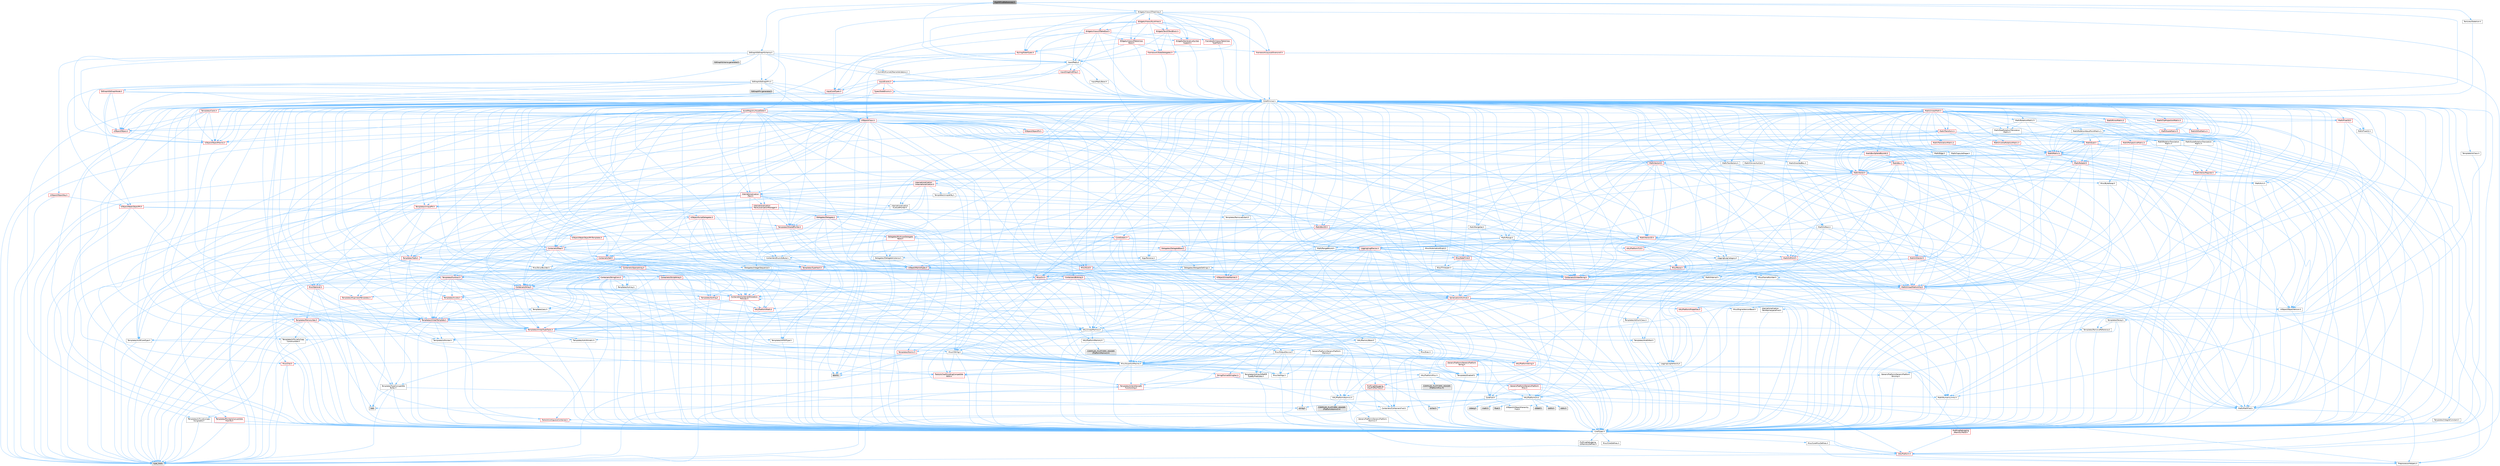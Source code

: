 digraph "RigVMFindReferences.h"
{
 // INTERACTIVE_SVG=YES
 // LATEX_PDF_SIZE
  bgcolor="transparent";
  edge [fontname=Helvetica,fontsize=10,labelfontname=Helvetica,labelfontsize=10];
  node [fontname=Helvetica,fontsize=10,shape=box,height=0.2,width=0.4];
  Node1 [id="Node000001",label="RigVMFindReferences.h",height=0.2,width=0.4,color="gray40", fillcolor="grey60", style="filled", fontcolor="black",tooltip=" "];
  Node1 -> Node2 [id="edge1_Node000001_Node000002",color="steelblue1",style="solid",tooltip=" "];
  Node2 [id="Node000002",label="CoreMinimal.h",height=0.2,width=0.4,color="grey40", fillcolor="white", style="filled",URL="$d7/d67/CoreMinimal_8h.html",tooltip=" "];
  Node2 -> Node3 [id="edge2_Node000002_Node000003",color="steelblue1",style="solid",tooltip=" "];
  Node3 [id="Node000003",label="CoreTypes.h",height=0.2,width=0.4,color="grey40", fillcolor="white", style="filled",URL="$dc/dec/CoreTypes_8h.html",tooltip=" "];
  Node3 -> Node4 [id="edge3_Node000003_Node000004",color="steelblue1",style="solid",tooltip=" "];
  Node4 [id="Node000004",label="HAL/Platform.h",height=0.2,width=0.4,color="red", fillcolor="#FFF0F0", style="filled",URL="$d9/dd0/Platform_8h.html",tooltip=" "];
  Node4 -> Node7 [id="edge4_Node000004_Node000007",color="steelblue1",style="solid",tooltip=" "];
  Node7 [id="Node000007",label="type_traits",height=0.2,width=0.4,color="grey60", fillcolor="#E0E0E0", style="filled",tooltip=" "];
  Node4 -> Node8 [id="edge5_Node000004_Node000008",color="steelblue1",style="solid",tooltip=" "];
  Node8 [id="Node000008",label="PreprocessorHelpers.h",height=0.2,width=0.4,color="grey40", fillcolor="white", style="filled",URL="$db/ddb/PreprocessorHelpers_8h.html",tooltip=" "];
  Node3 -> Node14 [id="edge6_Node000003_Node000014",color="steelblue1",style="solid",tooltip=" "];
  Node14 [id="Node000014",label="ProfilingDebugging\l/UMemoryDefines.h",height=0.2,width=0.4,color="grey40", fillcolor="white", style="filled",URL="$d2/da2/UMemoryDefines_8h.html",tooltip=" "];
  Node3 -> Node15 [id="edge7_Node000003_Node000015",color="steelblue1",style="solid",tooltip=" "];
  Node15 [id="Node000015",label="Misc/CoreMiscDefines.h",height=0.2,width=0.4,color="grey40", fillcolor="white", style="filled",URL="$da/d38/CoreMiscDefines_8h.html",tooltip=" "];
  Node15 -> Node4 [id="edge8_Node000015_Node000004",color="steelblue1",style="solid",tooltip=" "];
  Node15 -> Node8 [id="edge9_Node000015_Node000008",color="steelblue1",style="solid",tooltip=" "];
  Node3 -> Node16 [id="edge10_Node000003_Node000016",color="steelblue1",style="solid",tooltip=" "];
  Node16 [id="Node000016",label="Misc/CoreDefines.h",height=0.2,width=0.4,color="grey40", fillcolor="white", style="filled",URL="$d3/dd2/CoreDefines_8h.html",tooltip=" "];
  Node2 -> Node17 [id="edge11_Node000002_Node000017",color="steelblue1",style="solid",tooltip=" "];
  Node17 [id="Node000017",label="CoreFwd.h",height=0.2,width=0.4,color="grey40", fillcolor="white", style="filled",URL="$d1/d1e/CoreFwd_8h.html",tooltip=" "];
  Node17 -> Node3 [id="edge12_Node000017_Node000003",color="steelblue1",style="solid",tooltip=" "];
  Node17 -> Node18 [id="edge13_Node000017_Node000018",color="steelblue1",style="solid",tooltip=" "];
  Node18 [id="Node000018",label="Containers/ContainersFwd.h",height=0.2,width=0.4,color="grey40", fillcolor="white", style="filled",URL="$d4/d0a/ContainersFwd_8h.html",tooltip=" "];
  Node18 -> Node4 [id="edge14_Node000018_Node000004",color="steelblue1",style="solid",tooltip=" "];
  Node18 -> Node3 [id="edge15_Node000018_Node000003",color="steelblue1",style="solid",tooltip=" "];
  Node18 -> Node19 [id="edge16_Node000018_Node000019",color="steelblue1",style="solid",tooltip=" "];
  Node19 [id="Node000019",label="Traits/IsContiguousContainer.h",height=0.2,width=0.4,color="red", fillcolor="#FFF0F0", style="filled",URL="$d5/d3c/IsContiguousContainer_8h.html",tooltip=" "];
  Node19 -> Node3 [id="edge17_Node000019_Node000003",color="steelblue1",style="solid",tooltip=" "];
  Node17 -> Node22 [id="edge18_Node000017_Node000022",color="steelblue1",style="solid",tooltip=" "];
  Node22 [id="Node000022",label="Math/MathFwd.h",height=0.2,width=0.4,color="grey40", fillcolor="white", style="filled",URL="$d2/d10/MathFwd_8h.html",tooltip=" "];
  Node22 -> Node4 [id="edge19_Node000022_Node000004",color="steelblue1",style="solid",tooltip=" "];
  Node17 -> Node23 [id="edge20_Node000017_Node000023",color="steelblue1",style="solid",tooltip=" "];
  Node23 [id="Node000023",label="UObject/UObjectHierarchy\lFwd.h",height=0.2,width=0.4,color="grey40", fillcolor="white", style="filled",URL="$d3/d13/UObjectHierarchyFwd_8h.html",tooltip=" "];
  Node2 -> Node23 [id="edge21_Node000002_Node000023",color="steelblue1",style="solid",tooltip=" "];
  Node2 -> Node18 [id="edge22_Node000002_Node000018",color="steelblue1",style="solid",tooltip=" "];
  Node2 -> Node24 [id="edge23_Node000002_Node000024",color="steelblue1",style="solid",tooltip=" "];
  Node24 [id="Node000024",label="Misc/VarArgs.h",height=0.2,width=0.4,color="grey40", fillcolor="white", style="filled",URL="$d5/d6f/VarArgs_8h.html",tooltip=" "];
  Node24 -> Node3 [id="edge24_Node000024_Node000003",color="steelblue1",style="solid",tooltip=" "];
  Node2 -> Node25 [id="edge25_Node000002_Node000025",color="steelblue1",style="solid",tooltip=" "];
  Node25 [id="Node000025",label="Logging/LogVerbosity.h",height=0.2,width=0.4,color="grey40", fillcolor="white", style="filled",URL="$d2/d8f/LogVerbosity_8h.html",tooltip=" "];
  Node25 -> Node3 [id="edge26_Node000025_Node000003",color="steelblue1",style="solid",tooltip=" "];
  Node2 -> Node26 [id="edge27_Node000002_Node000026",color="steelblue1",style="solid",tooltip=" "];
  Node26 [id="Node000026",label="Misc/OutputDevice.h",height=0.2,width=0.4,color="grey40", fillcolor="white", style="filled",URL="$d7/d32/OutputDevice_8h.html",tooltip=" "];
  Node26 -> Node17 [id="edge28_Node000026_Node000017",color="steelblue1",style="solid",tooltip=" "];
  Node26 -> Node3 [id="edge29_Node000026_Node000003",color="steelblue1",style="solid",tooltip=" "];
  Node26 -> Node25 [id="edge30_Node000026_Node000025",color="steelblue1",style="solid",tooltip=" "];
  Node26 -> Node24 [id="edge31_Node000026_Node000024",color="steelblue1",style="solid",tooltip=" "];
  Node26 -> Node27 [id="edge32_Node000026_Node000027",color="steelblue1",style="solid",tooltip=" "];
  Node27 [id="Node000027",label="Templates/IsArrayOrRefOf\lTypeByPredicate.h",height=0.2,width=0.4,color="grey40", fillcolor="white", style="filled",URL="$d6/da1/IsArrayOrRefOfTypeByPredicate_8h.html",tooltip=" "];
  Node27 -> Node3 [id="edge33_Node000027_Node000003",color="steelblue1",style="solid",tooltip=" "];
  Node26 -> Node28 [id="edge34_Node000026_Node000028",color="steelblue1",style="solid",tooltip=" "];
  Node28 [id="Node000028",label="Templates/IsValidVariadic\lFunctionArg.h",height=0.2,width=0.4,color="red", fillcolor="#FFF0F0", style="filled",URL="$d0/dc8/IsValidVariadicFunctionArg_8h.html",tooltip=" "];
  Node28 -> Node3 [id="edge35_Node000028_Node000003",color="steelblue1",style="solid",tooltip=" "];
  Node28 -> Node7 [id="edge36_Node000028_Node000007",color="steelblue1",style="solid",tooltip=" "];
  Node26 -> Node30 [id="edge37_Node000026_Node000030",color="steelblue1",style="solid",tooltip=" "];
  Node30 [id="Node000030",label="Traits/IsCharEncodingCompatible\lWith.h",height=0.2,width=0.4,color="red", fillcolor="#FFF0F0", style="filled",URL="$df/dd1/IsCharEncodingCompatibleWith_8h.html",tooltip=" "];
  Node30 -> Node7 [id="edge38_Node000030_Node000007",color="steelblue1",style="solid",tooltip=" "];
  Node2 -> Node32 [id="edge39_Node000002_Node000032",color="steelblue1",style="solid",tooltip=" "];
  Node32 [id="Node000032",label="HAL/PlatformCrt.h",height=0.2,width=0.4,color="grey40", fillcolor="white", style="filled",URL="$d8/d75/PlatformCrt_8h.html",tooltip=" "];
  Node32 -> Node33 [id="edge40_Node000032_Node000033",color="steelblue1",style="solid",tooltip=" "];
  Node33 [id="Node000033",label="new",height=0.2,width=0.4,color="grey60", fillcolor="#E0E0E0", style="filled",tooltip=" "];
  Node32 -> Node34 [id="edge41_Node000032_Node000034",color="steelblue1",style="solid",tooltip=" "];
  Node34 [id="Node000034",label="wchar.h",height=0.2,width=0.4,color="grey60", fillcolor="#E0E0E0", style="filled",tooltip=" "];
  Node32 -> Node35 [id="edge42_Node000032_Node000035",color="steelblue1",style="solid",tooltip=" "];
  Node35 [id="Node000035",label="stddef.h",height=0.2,width=0.4,color="grey60", fillcolor="#E0E0E0", style="filled",tooltip=" "];
  Node32 -> Node36 [id="edge43_Node000032_Node000036",color="steelblue1",style="solid",tooltip=" "];
  Node36 [id="Node000036",label="stdlib.h",height=0.2,width=0.4,color="grey60", fillcolor="#E0E0E0", style="filled",tooltip=" "];
  Node32 -> Node37 [id="edge44_Node000032_Node000037",color="steelblue1",style="solid",tooltip=" "];
  Node37 [id="Node000037",label="stdio.h",height=0.2,width=0.4,color="grey60", fillcolor="#E0E0E0", style="filled",tooltip=" "];
  Node32 -> Node38 [id="edge45_Node000032_Node000038",color="steelblue1",style="solid",tooltip=" "];
  Node38 [id="Node000038",label="stdarg.h",height=0.2,width=0.4,color="grey60", fillcolor="#E0E0E0", style="filled",tooltip=" "];
  Node32 -> Node39 [id="edge46_Node000032_Node000039",color="steelblue1",style="solid",tooltip=" "];
  Node39 [id="Node000039",label="math.h",height=0.2,width=0.4,color="grey60", fillcolor="#E0E0E0", style="filled",tooltip=" "];
  Node32 -> Node40 [id="edge47_Node000032_Node000040",color="steelblue1",style="solid",tooltip=" "];
  Node40 [id="Node000040",label="float.h",height=0.2,width=0.4,color="grey60", fillcolor="#E0E0E0", style="filled",tooltip=" "];
  Node32 -> Node41 [id="edge48_Node000032_Node000041",color="steelblue1",style="solid",tooltip=" "];
  Node41 [id="Node000041",label="string.h",height=0.2,width=0.4,color="grey60", fillcolor="#E0E0E0", style="filled",tooltip=" "];
  Node2 -> Node42 [id="edge49_Node000002_Node000042",color="steelblue1",style="solid",tooltip=" "];
  Node42 [id="Node000042",label="HAL/PlatformMisc.h",height=0.2,width=0.4,color="grey40", fillcolor="white", style="filled",URL="$d0/df5/PlatformMisc_8h.html",tooltip=" "];
  Node42 -> Node3 [id="edge50_Node000042_Node000003",color="steelblue1",style="solid",tooltip=" "];
  Node42 -> Node43 [id="edge51_Node000042_Node000043",color="steelblue1",style="solid",tooltip=" "];
  Node43 [id="Node000043",label="GenericPlatform/GenericPlatform\lMisc.h",height=0.2,width=0.4,color="red", fillcolor="#FFF0F0", style="filled",URL="$db/d9a/GenericPlatformMisc_8h.html",tooltip=" "];
  Node43 -> Node17 [id="edge52_Node000043_Node000017",color="steelblue1",style="solid",tooltip=" "];
  Node43 -> Node3 [id="edge53_Node000043_Node000003",color="steelblue1",style="solid",tooltip=" "];
  Node43 -> Node32 [id="edge54_Node000043_Node000032",color="steelblue1",style="solid",tooltip=" "];
  Node43 -> Node47 [id="edge55_Node000043_Node000047",color="steelblue1",style="solid",tooltip=" "];
  Node47 [id="Node000047",label="Math/NumericLimits.h",height=0.2,width=0.4,color="grey40", fillcolor="white", style="filled",URL="$df/d1b/NumericLimits_8h.html",tooltip=" "];
  Node47 -> Node3 [id="edge56_Node000047_Node000003",color="steelblue1",style="solid",tooltip=" "];
  Node42 -> Node52 [id="edge57_Node000042_Node000052",color="steelblue1",style="solid",tooltip=" "];
  Node52 [id="Node000052",label="COMPILED_PLATFORM_HEADER\l(PlatformMisc.h)",height=0.2,width=0.4,color="grey60", fillcolor="#E0E0E0", style="filled",tooltip=" "];
  Node42 -> Node53 [id="edge58_Node000042_Node000053",color="steelblue1",style="solid",tooltip=" "];
  Node53 [id="Node000053",label="ProfilingDebugging\l/CpuProfilerTrace.h",height=0.2,width=0.4,color="red", fillcolor="#FFF0F0", style="filled",URL="$da/dcb/CpuProfilerTrace_8h.html",tooltip=" "];
  Node53 -> Node3 [id="edge59_Node000053_Node000003",color="steelblue1",style="solid",tooltip=" "];
  Node53 -> Node18 [id="edge60_Node000053_Node000018",color="steelblue1",style="solid",tooltip=" "];
  Node53 -> Node54 [id="edge61_Node000053_Node000054",color="steelblue1",style="solid",tooltip=" "];
  Node54 [id="Node000054",label="HAL/PlatformAtomics.h",height=0.2,width=0.4,color="grey40", fillcolor="white", style="filled",URL="$d3/d36/PlatformAtomics_8h.html",tooltip=" "];
  Node54 -> Node3 [id="edge62_Node000054_Node000003",color="steelblue1",style="solid",tooltip=" "];
  Node54 -> Node55 [id="edge63_Node000054_Node000055",color="steelblue1",style="solid",tooltip=" "];
  Node55 [id="Node000055",label="GenericPlatform/GenericPlatform\lAtomics.h",height=0.2,width=0.4,color="grey40", fillcolor="white", style="filled",URL="$da/d72/GenericPlatformAtomics_8h.html",tooltip=" "];
  Node55 -> Node3 [id="edge64_Node000055_Node000003",color="steelblue1",style="solid",tooltip=" "];
  Node54 -> Node56 [id="edge65_Node000054_Node000056",color="steelblue1",style="solid",tooltip=" "];
  Node56 [id="Node000056",label="COMPILED_PLATFORM_HEADER\l(PlatformAtomics.h)",height=0.2,width=0.4,color="grey60", fillcolor="#E0E0E0", style="filled",tooltip=" "];
  Node53 -> Node8 [id="edge66_Node000053_Node000008",color="steelblue1",style="solid",tooltip=" "];
  Node2 -> Node61 [id="edge67_Node000002_Node000061",color="steelblue1",style="solid",tooltip=" "];
  Node61 [id="Node000061",label="Misc/AssertionMacros.h",height=0.2,width=0.4,color="grey40", fillcolor="white", style="filled",URL="$d0/dfa/AssertionMacros_8h.html",tooltip=" "];
  Node61 -> Node3 [id="edge68_Node000061_Node000003",color="steelblue1",style="solid",tooltip=" "];
  Node61 -> Node4 [id="edge69_Node000061_Node000004",color="steelblue1",style="solid",tooltip=" "];
  Node61 -> Node42 [id="edge70_Node000061_Node000042",color="steelblue1",style="solid",tooltip=" "];
  Node61 -> Node8 [id="edge71_Node000061_Node000008",color="steelblue1",style="solid",tooltip=" "];
  Node61 -> Node62 [id="edge72_Node000061_Node000062",color="steelblue1",style="solid",tooltip=" "];
  Node62 [id="Node000062",label="Templates/EnableIf.h",height=0.2,width=0.4,color="grey40", fillcolor="white", style="filled",URL="$d7/d60/EnableIf_8h.html",tooltip=" "];
  Node62 -> Node3 [id="edge73_Node000062_Node000003",color="steelblue1",style="solid",tooltip=" "];
  Node61 -> Node27 [id="edge74_Node000061_Node000027",color="steelblue1",style="solid",tooltip=" "];
  Node61 -> Node28 [id="edge75_Node000061_Node000028",color="steelblue1",style="solid",tooltip=" "];
  Node61 -> Node30 [id="edge76_Node000061_Node000030",color="steelblue1",style="solid",tooltip=" "];
  Node61 -> Node24 [id="edge77_Node000061_Node000024",color="steelblue1",style="solid",tooltip=" "];
  Node61 -> Node63 [id="edge78_Node000061_Node000063",color="steelblue1",style="solid",tooltip=" "];
  Node63 [id="Node000063",label="String/FormatStringSan.h",height=0.2,width=0.4,color="red", fillcolor="#FFF0F0", style="filled",URL="$d3/d8b/FormatStringSan_8h.html",tooltip=" "];
  Node63 -> Node7 [id="edge79_Node000063_Node000007",color="steelblue1",style="solid",tooltip=" "];
  Node63 -> Node3 [id="edge80_Node000063_Node000003",color="steelblue1",style="solid",tooltip=" "];
  Node63 -> Node28 [id="edge81_Node000063_Node000028",color="steelblue1",style="solid",tooltip=" "];
  Node63 -> Node18 [id="edge82_Node000063_Node000018",color="steelblue1",style="solid",tooltip=" "];
  Node61 -> Node69 [id="edge83_Node000061_Node000069",color="steelblue1",style="solid",tooltip=" "];
  Node69 [id="Node000069",label="atomic",height=0.2,width=0.4,color="grey60", fillcolor="#E0E0E0", style="filled",tooltip=" "];
  Node2 -> Node70 [id="edge84_Node000002_Node000070",color="steelblue1",style="solid",tooltip=" "];
  Node70 [id="Node000070",label="Templates/IsPointer.h",height=0.2,width=0.4,color="grey40", fillcolor="white", style="filled",URL="$d7/d05/IsPointer_8h.html",tooltip=" "];
  Node70 -> Node3 [id="edge85_Node000070_Node000003",color="steelblue1",style="solid",tooltip=" "];
  Node2 -> Node71 [id="edge86_Node000002_Node000071",color="steelblue1",style="solid",tooltip=" "];
  Node71 [id="Node000071",label="HAL/PlatformMemory.h",height=0.2,width=0.4,color="grey40", fillcolor="white", style="filled",URL="$de/d68/PlatformMemory_8h.html",tooltip=" "];
  Node71 -> Node3 [id="edge87_Node000071_Node000003",color="steelblue1",style="solid",tooltip=" "];
  Node71 -> Node72 [id="edge88_Node000071_Node000072",color="steelblue1",style="solid",tooltip=" "];
  Node72 [id="Node000072",label="GenericPlatform/GenericPlatform\lMemory.h",height=0.2,width=0.4,color="grey40", fillcolor="white", style="filled",URL="$dd/d22/GenericPlatformMemory_8h.html",tooltip=" "];
  Node72 -> Node17 [id="edge89_Node000072_Node000017",color="steelblue1",style="solid",tooltip=" "];
  Node72 -> Node3 [id="edge90_Node000072_Node000003",color="steelblue1",style="solid",tooltip=" "];
  Node72 -> Node73 [id="edge91_Node000072_Node000073",color="steelblue1",style="solid",tooltip=" "];
  Node73 [id="Node000073",label="HAL/PlatformString.h",height=0.2,width=0.4,color="red", fillcolor="#FFF0F0", style="filled",URL="$db/db5/PlatformString_8h.html",tooltip=" "];
  Node73 -> Node3 [id="edge92_Node000073_Node000003",color="steelblue1",style="solid",tooltip=" "];
  Node72 -> Node41 [id="edge93_Node000072_Node000041",color="steelblue1",style="solid",tooltip=" "];
  Node72 -> Node34 [id="edge94_Node000072_Node000034",color="steelblue1",style="solid",tooltip=" "];
  Node71 -> Node75 [id="edge95_Node000071_Node000075",color="steelblue1",style="solid",tooltip=" "];
  Node75 [id="Node000075",label="COMPILED_PLATFORM_HEADER\l(PlatformMemory.h)",height=0.2,width=0.4,color="grey60", fillcolor="#E0E0E0", style="filled",tooltip=" "];
  Node2 -> Node54 [id="edge96_Node000002_Node000054",color="steelblue1",style="solid",tooltip=" "];
  Node2 -> Node76 [id="edge97_Node000002_Node000076",color="steelblue1",style="solid",tooltip=" "];
  Node76 [id="Node000076",label="Misc/Exec.h",height=0.2,width=0.4,color="grey40", fillcolor="white", style="filled",URL="$de/ddb/Exec_8h.html",tooltip=" "];
  Node76 -> Node3 [id="edge98_Node000076_Node000003",color="steelblue1",style="solid",tooltip=" "];
  Node76 -> Node61 [id="edge99_Node000076_Node000061",color="steelblue1",style="solid",tooltip=" "];
  Node2 -> Node77 [id="edge100_Node000002_Node000077",color="steelblue1",style="solid",tooltip=" "];
  Node77 [id="Node000077",label="HAL/MemoryBase.h",height=0.2,width=0.4,color="grey40", fillcolor="white", style="filled",URL="$d6/d9f/MemoryBase_8h.html",tooltip=" "];
  Node77 -> Node3 [id="edge101_Node000077_Node000003",color="steelblue1",style="solid",tooltip=" "];
  Node77 -> Node54 [id="edge102_Node000077_Node000054",color="steelblue1",style="solid",tooltip=" "];
  Node77 -> Node32 [id="edge103_Node000077_Node000032",color="steelblue1",style="solid",tooltip=" "];
  Node77 -> Node76 [id="edge104_Node000077_Node000076",color="steelblue1",style="solid",tooltip=" "];
  Node77 -> Node26 [id="edge105_Node000077_Node000026",color="steelblue1",style="solid",tooltip=" "];
  Node77 -> Node78 [id="edge106_Node000077_Node000078",color="steelblue1",style="solid",tooltip=" "];
  Node78 [id="Node000078",label="Templates/Atomic.h",height=0.2,width=0.4,color="red", fillcolor="#FFF0F0", style="filled",URL="$d3/d91/Atomic_8h.html",tooltip=" "];
  Node78 -> Node69 [id="edge107_Node000078_Node000069",color="steelblue1",style="solid",tooltip=" "];
  Node2 -> Node87 [id="edge108_Node000002_Node000087",color="steelblue1",style="solid",tooltip=" "];
  Node87 [id="Node000087",label="HAL/UnrealMemory.h",height=0.2,width=0.4,color="grey40", fillcolor="white", style="filled",URL="$d9/d96/UnrealMemory_8h.html",tooltip=" "];
  Node87 -> Node3 [id="edge109_Node000087_Node000003",color="steelblue1",style="solid",tooltip=" "];
  Node87 -> Node72 [id="edge110_Node000087_Node000072",color="steelblue1",style="solid",tooltip=" "];
  Node87 -> Node77 [id="edge111_Node000087_Node000077",color="steelblue1",style="solid",tooltip=" "];
  Node87 -> Node71 [id="edge112_Node000087_Node000071",color="steelblue1",style="solid",tooltip=" "];
  Node87 -> Node88 [id="edge113_Node000087_Node000088",color="steelblue1",style="solid",tooltip=" "];
  Node88 [id="Node000088",label="ProfilingDebugging\l/MemoryTrace.h",height=0.2,width=0.4,color="red", fillcolor="#FFF0F0", style="filled",URL="$da/dd7/MemoryTrace_8h.html",tooltip=" "];
  Node88 -> Node4 [id="edge114_Node000088_Node000004",color="steelblue1",style="solid",tooltip=" "];
  Node87 -> Node70 [id="edge115_Node000087_Node000070",color="steelblue1",style="solid",tooltip=" "];
  Node2 -> Node89 [id="edge116_Node000002_Node000089",color="steelblue1",style="solid",tooltip=" "];
  Node89 [id="Node000089",label="Templates/IsArithmetic.h",height=0.2,width=0.4,color="grey40", fillcolor="white", style="filled",URL="$d2/d5d/IsArithmetic_8h.html",tooltip=" "];
  Node89 -> Node3 [id="edge117_Node000089_Node000003",color="steelblue1",style="solid",tooltip=" "];
  Node2 -> Node83 [id="edge118_Node000002_Node000083",color="steelblue1",style="solid",tooltip=" "];
  Node83 [id="Node000083",label="Templates/AndOrNot.h",height=0.2,width=0.4,color="grey40", fillcolor="white", style="filled",URL="$db/d0a/AndOrNot_8h.html",tooltip=" "];
  Node83 -> Node3 [id="edge119_Node000083_Node000003",color="steelblue1",style="solid",tooltip=" "];
  Node2 -> Node90 [id="edge120_Node000002_Node000090",color="steelblue1",style="solid",tooltip=" "];
  Node90 [id="Node000090",label="Templates/IsPODType.h",height=0.2,width=0.4,color="grey40", fillcolor="white", style="filled",URL="$d7/db1/IsPODType_8h.html",tooltip=" "];
  Node90 -> Node3 [id="edge121_Node000090_Node000003",color="steelblue1",style="solid",tooltip=" "];
  Node2 -> Node91 [id="edge122_Node000002_Node000091",color="steelblue1",style="solid",tooltip=" "];
  Node91 [id="Node000091",label="Templates/IsUECoreType.h",height=0.2,width=0.4,color="grey40", fillcolor="white", style="filled",URL="$d1/db8/IsUECoreType_8h.html",tooltip=" "];
  Node91 -> Node3 [id="edge123_Node000091_Node000003",color="steelblue1",style="solid",tooltip=" "];
  Node91 -> Node7 [id="edge124_Node000091_Node000007",color="steelblue1",style="solid",tooltip=" "];
  Node2 -> Node84 [id="edge125_Node000002_Node000084",color="steelblue1",style="solid",tooltip=" "];
  Node84 [id="Node000084",label="Templates/IsTriviallyCopy\lConstructible.h",height=0.2,width=0.4,color="grey40", fillcolor="white", style="filled",URL="$d3/d78/IsTriviallyCopyConstructible_8h.html",tooltip=" "];
  Node84 -> Node3 [id="edge126_Node000084_Node000003",color="steelblue1",style="solid",tooltip=" "];
  Node84 -> Node7 [id="edge127_Node000084_Node000007",color="steelblue1",style="solid",tooltip=" "];
  Node2 -> Node92 [id="edge128_Node000002_Node000092",color="steelblue1",style="solid",tooltip=" "];
  Node92 [id="Node000092",label="Templates/UnrealTypeTraits.h",height=0.2,width=0.4,color="red", fillcolor="#FFF0F0", style="filled",URL="$d2/d2d/UnrealTypeTraits_8h.html",tooltip=" "];
  Node92 -> Node3 [id="edge129_Node000092_Node000003",color="steelblue1",style="solid",tooltip=" "];
  Node92 -> Node70 [id="edge130_Node000092_Node000070",color="steelblue1",style="solid",tooltip=" "];
  Node92 -> Node61 [id="edge131_Node000092_Node000061",color="steelblue1",style="solid",tooltip=" "];
  Node92 -> Node83 [id="edge132_Node000092_Node000083",color="steelblue1",style="solid",tooltip=" "];
  Node92 -> Node62 [id="edge133_Node000092_Node000062",color="steelblue1",style="solid",tooltip=" "];
  Node92 -> Node89 [id="edge134_Node000092_Node000089",color="steelblue1",style="solid",tooltip=" "];
  Node92 -> Node90 [id="edge135_Node000092_Node000090",color="steelblue1",style="solid",tooltip=" "];
  Node92 -> Node91 [id="edge136_Node000092_Node000091",color="steelblue1",style="solid",tooltip=" "];
  Node92 -> Node84 [id="edge137_Node000092_Node000084",color="steelblue1",style="solid",tooltip=" "];
  Node2 -> Node62 [id="edge138_Node000002_Node000062",color="steelblue1",style="solid",tooltip=" "];
  Node2 -> Node94 [id="edge139_Node000002_Node000094",color="steelblue1",style="solid",tooltip=" "];
  Node94 [id="Node000094",label="Templates/RemoveReference.h",height=0.2,width=0.4,color="grey40", fillcolor="white", style="filled",URL="$da/dbe/RemoveReference_8h.html",tooltip=" "];
  Node94 -> Node3 [id="edge140_Node000094_Node000003",color="steelblue1",style="solid",tooltip=" "];
  Node2 -> Node95 [id="edge141_Node000002_Node000095",color="steelblue1",style="solid",tooltip=" "];
  Node95 [id="Node000095",label="Templates/IntegralConstant.h",height=0.2,width=0.4,color="grey40", fillcolor="white", style="filled",URL="$db/d1b/IntegralConstant_8h.html",tooltip=" "];
  Node95 -> Node3 [id="edge142_Node000095_Node000003",color="steelblue1",style="solid",tooltip=" "];
  Node2 -> Node96 [id="edge143_Node000002_Node000096",color="steelblue1",style="solid",tooltip=" "];
  Node96 [id="Node000096",label="Templates/IsClass.h",height=0.2,width=0.4,color="grey40", fillcolor="white", style="filled",URL="$db/dcb/IsClass_8h.html",tooltip=" "];
  Node96 -> Node3 [id="edge144_Node000096_Node000003",color="steelblue1",style="solid",tooltip=" "];
  Node2 -> Node97 [id="edge145_Node000002_Node000097",color="steelblue1",style="solid",tooltip=" "];
  Node97 [id="Node000097",label="Templates/TypeCompatible\lBytes.h",height=0.2,width=0.4,color="grey40", fillcolor="white", style="filled",URL="$df/d0a/TypeCompatibleBytes_8h.html",tooltip=" "];
  Node97 -> Node3 [id="edge146_Node000097_Node000003",color="steelblue1",style="solid",tooltip=" "];
  Node97 -> Node41 [id="edge147_Node000097_Node000041",color="steelblue1",style="solid",tooltip=" "];
  Node97 -> Node33 [id="edge148_Node000097_Node000033",color="steelblue1",style="solid",tooltip=" "];
  Node97 -> Node7 [id="edge149_Node000097_Node000007",color="steelblue1",style="solid",tooltip=" "];
  Node2 -> Node19 [id="edge150_Node000002_Node000019",color="steelblue1",style="solid",tooltip=" "];
  Node2 -> Node98 [id="edge151_Node000002_Node000098",color="steelblue1",style="solid",tooltip=" "];
  Node98 [id="Node000098",label="Templates/UnrealTemplate.h",height=0.2,width=0.4,color="red", fillcolor="#FFF0F0", style="filled",URL="$d4/d24/UnrealTemplate_8h.html",tooltip=" "];
  Node98 -> Node3 [id="edge152_Node000098_Node000003",color="steelblue1",style="solid",tooltip=" "];
  Node98 -> Node70 [id="edge153_Node000098_Node000070",color="steelblue1",style="solid",tooltip=" "];
  Node98 -> Node87 [id="edge154_Node000098_Node000087",color="steelblue1",style="solid",tooltip=" "];
  Node98 -> Node92 [id="edge155_Node000098_Node000092",color="steelblue1",style="solid",tooltip=" "];
  Node98 -> Node94 [id="edge156_Node000098_Node000094",color="steelblue1",style="solid",tooltip=" "];
  Node98 -> Node97 [id="edge157_Node000098_Node000097",color="steelblue1",style="solid",tooltip=" "];
  Node98 -> Node19 [id="edge158_Node000098_Node000019",color="steelblue1",style="solid",tooltip=" "];
  Node98 -> Node7 [id="edge159_Node000098_Node000007",color="steelblue1",style="solid",tooltip=" "];
  Node2 -> Node47 [id="edge160_Node000002_Node000047",color="steelblue1",style="solid",tooltip=" "];
  Node2 -> Node102 [id="edge161_Node000002_Node000102",color="steelblue1",style="solid",tooltip=" "];
  Node102 [id="Node000102",label="HAL/PlatformMath.h",height=0.2,width=0.4,color="red", fillcolor="#FFF0F0", style="filled",URL="$dc/d53/PlatformMath_8h.html",tooltip=" "];
  Node102 -> Node3 [id="edge162_Node000102_Node000003",color="steelblue1",style="solid",tooltip=" "];
  Node2 -> Node85 [id="edge163_Node000002_Node000085",color="steelblue1",style="solid",tooltip=" "];
  Node85 [id="Node000085",label="Templates/IsTriviallyCopy\lAssignable.h",height=0.2,width=0.4,color="grey40", fillcolor="white", style="filled",URL="$d2/df2/IsTriviallyCopyAssignable_8h.html",tooltip=" "];
  Node85 -> Node3 [id="edge164_Node000085_Node000003",color="steelblue1",style="solid",tooltip=" "];
  Node85 -> Node7 [id="edge165_Node000085_Node000007",color="steelblue1",style="solid",tooltip=" "];
  Node2 -> Node110 [id="edge166_Node000002_Node000110",color="steelblue1",style="solid",tooltip=" "];
  Node110 [id="Node000110",label="Templates/MemoryOps.h",height=0.2,width=0.4,color="red", fillcolor="#FFF0F0", style="filled",URL="$db/dea/MemoryOps_8h.html",tooltip=" "];
  Node110 -> Node3 [id="edge167_Node000110_Node000003",color="steelblue1",style="solid",tooltip=" "];
  Node110 -> Node87 [id="edge168_Node000110_Node000087",color="steelblue1",style="solid",tooltip=" "];
  Node110 -> Node85 [id="edge169_Node000110_Node000085",color="steelblue1",style="solid",tooltip=" "];
  Node110 -> Node84 [id="edge170_Node000110_Node000084",color="steelblue1",style="solid",tooltip=" "];
  Node110 -> Node92 [id="edge171_Node000110_Node000092",color="steelblue1",style="solid",tooltip=" "];
  Node110 -> Node33 [id="edge172_Node000110_Node000033",color="steelblue1",style="solid",tooltip=" "];
  Node110 -> Node7 [id="edge173_Node000110_Node000007",color="steelblue1",style="solid",tooltip=" "];
  Node2 -> Node111 [id="edge174_Node000002_Node000111",color="steelblue1",style="solid",tooltip=" "];
  Node111 [id="Node000111",label="Containers/ContainerAllocation\lPolicies.h",height=0.2,width=0.4,color="red", fillcolor="#FFF0F0", style="filled",URL="$d7/dff/ContainerAllocationPolicies_8h.html",tooltip=" "];
  Node111 -> Node3 [id="edge175_Node000111_Node000003",color="steelblue1",style="solid",tooltip=" "];
  Node111 -> Node111 [id="edge176_Node000111_Node000111",color="steelblue1",style="solid",tooltip=" "];
  Node111 -> Node102 [id="edge177_Node000111_Node000102",color="steelblue1",style="solid",tooltip=" "];
  Node111 -> Node87 [id="edge178_Node000111_Node000087",color="steelblue1",style="solid",tooltip=" "];
  Node111 -> Node47 [id="edge179_Node000111_Node000047",color="steelblue1",style="solid",tooltip=" "];
  Node111 -> Node61 [id="edge180_Node000111_Node000061",color="steelblue1",style="solid",tooltip=" "];
  Node111 -> Node110 [id="edge181_Node000111_Node000110",color="steelblue1",style="solid",tooltip=" "];
  Node111 -> Node97 [id="edge182_Node000111_Node000097",color="steelblue1",style="solid",tooltip=" "];
  Node111 -> Node7 [id="edge183_Node000111_Node000007",color="steelblue1",style="solid",tooltip=" "];
  Node2 -> Node114 [id="edge184_Node000002_Node000114",color="steelblue1",style="solid",tooltip=" "];
  Node114 [id="Node000114",label="Templates/IsEnumClass.h",height=0.2,width=0.4,color="grey40", fillcolor="white", style="filled",URL="$d7/d15/IsEnumClass_8h.html",tooltip=" "];
  Node114 -> Node3 [id="edge185_Node000114_Node000003",color="steelblue1",style="solid",tooltip=" "];
  Node114 -> Node83 [id="edge186_Node000114_Node000083",color="steelblue1",style="solid",tooltip=" "];
  Node2 -> Node115 [id="edge187_Node000002_Node000115",color="steelblue1",style="solid",tooltip=" "];
  Node115 [id="Node000115",label="HAL/PlatformProperties.h",height=0.2,width=0.4,color="red", fillcolor="#FFF0F0", style="filled",URL="$d9/db0/PlatformProperties_8h.html",tooltip=" "];
  Node115 -> Node3 [id="edge188_Node000115_Node000003",color="steelblue1",style="solid",tooltip=" "];
  Node2 -> Node118 [id="edge189_Node000002_Node000118",color="steelblue1",style="solid",tooltip=" "];
  Node118 [id="Node000118",label="Misc/EngineVersionBase.h",height=0.2,width=0.4,color="grey40", fillcolor="white", style="filled",URL="$d5/d2b/EngineVersionBase_8h.html",tooltip=" "];
  Node118 -> Node3 [id="edge190_Node000118_Node000003",color="steelblue1",style="solid",tooltip=" "];
  Node2 -> Node119 [id="edge191_Node000002_Node000119",color="steelblue1",style="solid",tooltip=" "];
  Node119 [id="Node000119",label="Internationalization\l/TextNamespaceFwd.h",height=0.2,width=0.4,color="grey40", fillcolor="white", style="filled",URL="$d8/d97/TextNamespaceFwd_8h.html",tooltip=" "];
  Node119 -> Node3 [id="edge192_Node000119_Node000003",color="steelblue1",style="solid",tooltip=" "];
  Node2 -> Node120 [id="edge193_Node000002_Node000120",color="steelblue1",style="solid",tooltip=" "];
  Node120 [id="Node000120",label="Serialization/Archive.h",height=0.2,width=0.4,color="red", fillcolor="#FFF0F0", style="filled",URL="$d7/d3b/Archive_8h.html",tooltip=" "];
  Node120 -> Node17 [id="edge194_Node000120_Node000017",color="steelblue1",style="solid",tooltip=" "];
  Node120 -> Node3 [id="edge195_Node000120_Node000003",color="steelblue1",style="solid",tooltip=" "];
  Node120 -> Node115 [id="edge196_Node000120_Node000115",color="steelblue1",style="solid",tooltip=" "];
  Node120 -> Node119 [id="edge197_Node000120_Node000119",color="steelblue1",style="solid",tooltip=" "];
  Node120 -> Node22 [id="edge198_Node000120_Node000022",color="steelblue1",style="solid",tooltip=" "];
  Node120 -> Node61 [id="edge199_Node000120_Node000061",color="steelblue1",style="solid",tooltip=" "];
  Node120 -> Node118 [id="edge200_Node000120_Node000118",color="steelblue1",style="solid",tooltip=" "];
  Node120 -> Node24 [id="edge201_Node000120_Node000024",color="steelblue1",style="solid",tooltip=" "];
  Node120 -> Node62 [id="edge202_Node000120_Node000062",color="steelblue1",style="solid",tooltip=" "];
  Node120 -> Node27 [id="edge203_Node000120_Node000027",color="steelblue1",style="solid",tooltip=" "];
  Node120 -> Node114 [id="edge204_Node000120_Node000114",color="steelblue1",style="solid",tooltip=" "];
  Node120 -> Node28 [id="edge205_Node000120_Node000028",color="steelblue1",style="solid",tooltip=" "];
  Node120 -> Node98 [id="edge206_Node000120_Node000098",color="steelblue1",style="solid",tooltip=" "];
  Node120 -> Node30 [id="edge207_Node000120_Node000030",color="steelblue1",style="solid",tooltip=" "];
  Node120 -> Node123 [id="edge208_Node000120_Node000123",color="steelblue1",style="solid",tooltip=" "];
  Node123 [id="Node000123",label="UObject/ObjectVersion.h",height=0.2,width=0.4,color="grey40", fillcolor="white", style="filled",URL="$da/d63/ObjectVersion_8h.html",tooltip=" "];
  Node123 -> Node3 [id="edge209_Node000123_Node000003",color="steelblue1",style="solid",tooltip=" "];
  Node2 -> Node124 [id="edge210_Node000002_Node000124",color="steelblue1",style="solid",tooltip=" "];
  Node124 [id="Node000124",label="Templates/Less.h",height=0.2,width=0.4,color="grey40", fillcolor="white", style="filled",URL="$de/dc8/Less_8h.html",tooltip=" "];
  Node124 -> Node3 [id="edge211_Node000124_Node000003",color="steelblue1",style="solid",tooltip=" "];
  Node124 -> Node98 [id="edge212_Node000124_Node000098",color="steelblue1",style="solid",tooltip=" "];
  Node2 -> Node125 [id="edge213_Node000002_Node000125",color="steelblue1",style="solid",tooltip=" "];
  Node125 [id="Node000125",label="Templates/Sorting.h",height=0.2,width=0.4,color="red", fillcolor="#FFF0F0", style="filled",URL="$d3/d9e/Sorting_8h.html",tooltip=" "];
  Node125 -> Node3 [id="edge214_Node000125_Node000003",color="steelblue1",style="solid",tooltip=" "];
  Node125 -> Node102 [id="edge215_Node000125_Node000102",color="steelblue1",style="solid",tooltip=" "];
  Node125 -> Node124 [id="edge216_Node000125_Node000124",color="steelblue1",style="solid",tooltip=" "];
  Node2 -> Node136 [id="edge217_Node000002_Node000136",color="steelblue1",style="solid",tooltip=" "];
  Node136 [id="Node000136",label="Misc/Char.h",height=0.2,width=0.4,color="red", fillcolor="#FFF0F0", style="filled",URL="$d0/d58/Char_8h.html",tooltip=" "];
  Node136 -> Node3 [id="edge218_Node000136_Node000003",color="steelblue1",style="solid",tooltip=" "];
  Node136 -> Node7 [id="edge219_Node000136_Node000007",color="steelblue1",style="solid",tooltip=" "];
  Node2 -> Node139 [id="edge220_Node000002_Node000139",color="steelblue1",style="solid",tooltip=" "];
  Node139 [id="Node000139",label="GenericPlatform/GenericPlatform\lStricmp.h",height=0.2,width=0.4,color="grey40", fillcolor="white", style="filled",URL="$d2/d86/GenericPlatformStricmp_8h.html",tooltip=" "];
  Node139 -> Node3 [id="edge221_Node000139_Node000003",color="steelblue1",style="solid",tooltip=" "];
  Node2 -> Node140 [id="edge222_Node000002_Node000140",color="steelblue1",style="solid",tooltip=" "];
  Node140 [id="Node000140",label="GenericPlatform/GenericPlatform\lString.h",height=0.2,width=0.4,color="red", fillcolor="#FFF0F0", style="filled",URL="$dd/d20/GenericPlatformString_8h.html",tooltip=" "];
  Node140 -> Node3 [id="edge223_Node000140_Node000003",color="steelblue1",style="solid",tooltip=" "];
  Node140 -> Node139 [id="edge224_Node000140_Node000139",color="steelblue1",style="solid",tooltip=" "];
  Node140 -> Node62 [id="edge225_Node000140_Node000062",color="steelblue1",style="solid",tooltip=" "];
  Node140 -> Node30 [id="edge226_Node000140_Node000030",color="steelblue1",style="solid",tooltip=" "];
  Node140 -> Node7 [id="edge227_Node000140_Node000007",color="steelblue1",style="solid",tooltip=" "];
  Node2 -> Node73 [id="edge228_Node000002_Node000073",color="steelblue1",style="solid",tooltip=" "];
  Node2 -> Node143 [id="edge229_Node000002_Node000143",color="steelblue1",style="solid",tooltip=" "];
  Node143 [id="Node000143",label="Misc/CString.h",height=0.2,width=0.4,color="grey40", fillcolor="white", style="filled",URL="$d2/d49/CString_8h.html",tooltip=" "];
  Node143 -> Node3 [id="edge230_Node000143_Node000003",color="steelblue1",style="solid",tooltip=" "];
  Node143 -> Node32 [id="edge231_Node000143_Node000032",color="steelblue1",style="solid",tooltip=" "];
  Node143 -> Node73 [id="edge232_Node000143_Node000073",color="steelblue1",style="solid",tooltip=" "];
  Node143 -> Node61 [id="edge233_Node000143_Node000061",color="steelblue1",style="solid",tooltip=" "];
  Node143 -> Node136 [id="edge234_Node000143_Node000136",color="steelblue1",style="solid",tooltip=" "];
  Node143 -> Node24 [id="edge235_Node000143_Node000024",color="steelblue1",style="solid",tooltip=" "];
  Node143 -> Node27 [id="edge236_Node000143_Node000027",color="steelblue1",style="solid",tooltip=" "];
  Node143 -> Node28 [id="edge237_Node000143_Node000028",color="steelblue1",style="solid",tooltip=" "];
  Node143 -> Node30 [id="edge238_Node000143_Node000030",color="steelblue1",style="solid",tooltip=" "];
  Node2 -> Node144 [id="edge239_Node000002_Node000144",color="steelblue1",style="solid",tooltip=" "];
  Node144 [id="Node000144",label="Misc/Crc.h",height=0.2,width=0.4,color="red", fillcolor="#FFF0F0", style="filled",URL="$d4/dd2/Crc_8h.html",tooltip=" "];
  Node144 -> Node3 [id="edge240_Node000144_Node000003",color="steelblue1",style="solid",tooltip=" "];
  Node144 -> Node73 [id="edge241_Node000144_Node000073",color="steelblue1",style="solid",tooltip=" "];
  Node144 -> Node61 [id="edge242_Node000144_Node000061",color="steelblue1",style="solid",tooltip=" "];
  Node144 -> Node143 [id="edge243_Node000144_Node000143",color="steelblue1",style="solid",tooltip=" "];
  Node144 -> Node136 [id="edge244_Node000144_Node000136",color="steelblue1",style="solid",tooltip=" "];
  Node144 -> Node92 [id="edge245_Node000144_Node000092",color="steelblue1",style="solid",tooltip=" "];
  Node2 -> Node135 [id="edge246_Node000002_Node000135",color="steelblue1",style="solid",tooltip=" "];
  Node135 [id="Node000135",label="Math/UnrealMathUtility.h",height=0.2,width=0.4,color="red", fillcolor="#FFF0F0", style="filled",URL="$db/db8/UnrealMathUtility_8h.html",tooltip=" "];
  Node135 -> Node3 [id="edge247_Node000135_Node000003",color="steelblue1",style="solid",tooltip=" "];
  Node135 -> Node61 [id="edge248_Node000135_Node000061",color="steelblue1",style="solid",tooltip=" "];
  Node135 -> Node102 [id="edge249_Node000135_Node000102",color="steelblue1",style="solid",tooltip=" "];
  Node135 -> Node22 [id="edge250_Node000135_Node000022",color="steelblue1",style="solid",tooltip=" "];
  Node2 -> Node145 [id="edge251_Node000002_Node000145",color="steelblue1",style="solid",tooltip=" "];
  Node145 [id="Node000145",label="Containers/UnrealString.h",height=0.2,width=0.4,color="red", fillcolor="#FFF0F0", style="filled",URL="$d5/dba/UnrealString_8h.html",tooltip=" "];
  Node2 -> Node149 [id="edge252_Node000002_Node000149",color="steelblue1",style="solid",tooltip=" "];
  Node149 [id="Node000149",label="Containers/Array.h",height=0.2,width=0.4,color="red", fillcolor="#FFF0F0", style="filled",URL="$df/dd0/Array_8h.html",tooltip=" "];
  Node149 -> Node3 [id="edge253_Node000149_Node000003",color="steelblue1",style="solid",tooltip=" "];
  Node149 -> Node61 [id="edge254_Node000149_Node000061",color="steelblue1",style="solid",tooltip=" "];
  Node149 -> Node87 [id="edge255_Node000149_Node000087",color="steelblue1",style="solid",tooltip=" "];
  Node149 -> Node92 [id="edge256_Node000149_Node000092",color="steelblue1",style="solid",tooltip=" "];
  Node149 -> Node98 [id="edge257_Node000149_Node000098",color="steelblue1",style="solid",tooltip=" "];
  Node149 -> Node111 [id="edge258_Node000149_Node000111",color="steelblue1",style="solid",tooltip=" "];
  Node149 -> Node120 [id="edge259_Node000149_Node000120",color="steelblue1",style="solid",tooltip=" "];
  Node149 -> Node128 [id="edge260_Node000149_Node000128",color="steelblue1",style="solid",tooltip=" "];
  Node128 [id="Node000128",label="Templates/Invoke.h",height=0.2,width=0.4,color="red", fillcolor="#FFF0F0", style="filled",URL="$d7/deb/Invoke_8h.html",tooltip=" "];
  Node128 -> Node3 [id="edge261_Node000128_Node000003",color="steelblue1",style="solid",tooltip=" "];
  Node128 -> Node98 [id="edge262_Node000128_Node000098",color="steelblue1",style="solid",tooltip=" "];
  Node128 -> Node7 [id="edge263_Node000128_Node000007",color="steelblue1",style="solid",tooltip=" "];
  Node149 -> Node124 [id="edge264_Node000149_Node000124",color="steelblue1",style="solid",tooltip=" "];
  Node149 -> Node125 [id="edge265_Node000149_Node000125",color="steelblue1",style="solid",tooltip=" "];
  Node149 -> Node172 [id="edge266_Node000149_Node000172",color="steelblue1",style="solid",tooltip=" "];
  Node172 [id="Node000172",label="Templates/AlignmentTemplates.h",height=0.2,width=0.4,color="red", fillcolor="#FFF0F0", style="filled",URL="$dd/d32/AlignmentTemplates_8h.html",tooltip=" "];
  Node172 -> Node3 [id="edge267_Node000172_Node000003",color="steelblue1",style="solid",tooltip=" "];
  Node172 -> Node70 [id="edge268_Node000172_Node000070",color="steelblue1",style="solid",tooltip=" "];
  Node149 -> Node7 [id="edge269_Node000149_Node000007",color="steelblue1",style="solid",tooltip=" "];
  Node2 -> Node173 [id="edge270_Node000002_Node000173",color="steelblue1",style="solid",tooltip=" "];
  Node173 [id="Node000173",label="Misc/FrameNumber.h",height=0.2,width=0.4,color="grey40", fillcolor="white", style="filled",URL="$dd/dbd/FrameNumber_8h.html",tooltip=" "];
  Node173 -> Node3 [id="edge271_Node000173_Node000003",color="steelblue1",style="solid",tooltip=" "];
  Node173 -> Node47 [id="edge272_Node000173_Node000047",color="steelblue1",style="solid",tooltip=" "];
  Node173 -> Node135 [id="edge273_Node000173_Node000135",color="steelblue1",style="solid",tooltip=" "];
  Node173 -> Node62 [id="edge274_Node000173_Node000062",color="steelblue1",style="solid",tooltip=" "];
  Node173 -> Node92 [id="edge275_Node000173_Node000092",color="steelblue1",style="solid",tooltip=" "];
  Node2 -> Node174 [id="edge276_Node000002_Node000174",color="steelblue1",style="solid",tooltip=" "];
  Node174 [id="Node000174",label="Misc/Timespan.h",height=0.2,width=0.4,color="grey40", fillcolor="white", style="filled",URL="$da/dd9/Timespan_8h.html",tooltip=" "];
  Node174 -> Node3 [id="edge277_Node000174_Node000003",color="steelblue1",style="solid",tooltip=" "];
  Node174 -> Node175 [id="edge278_Node000174_Node000175",color="steelblue1",style="solid",tooltip=" "];
  Node175 [id="Node000175",label="Math/Interval.h",height=0.2,width=0.4,color="grey40", fillcolor="white", style="filled",URL="$d1/d55/Interval_8h.html",tooltip=" "];
  Node175 -> Node3 [id="edge279_Node000175_Node000003",color="steelblue1",style="solid",tooltip=" "];
  Node175 -> Node89 [id="edge280_Node000175_Node000089",color="steelblue1",style="solid",tooltip=" "];
  Node175 -> Node92 [id="edge281_Node000175_Node000092",color="steelblue1",style="solid",tooltip=" "];
  Node175 -> Node47 [id="edge282_Node000175_Node000047",color="steelblue1",style="solid",tooltip=" "];
  Node175 -> Node135 [id="edge283_Node000175_Node000135",color="steelblue1",style="solid",tooltip=" "];
  Node174 -> Node135 [id="edge284_Node000174_Node000135",color="steelblue1",style="solid",tooltip=" "];
  Node174 -> Node61 [id="edge285_Node000174_Node000061",color="steelblue1",style="solid",tooltip=" "];
  Node2 -> Node176 [id="edge286_Node000002_Node000176",color="steelblue1",style="solid",tooltip=" "];
  Node176 [id="Node000176",label="Containers/StringConv.h",height=0.2,width=0.4,color="red", fillcolor="#FFF0F0", style="filled",URL="$d3/ddf/StringConv_8h.html",tooltip=" "];
  Node176 -> Node3 [id="edge287_Node000176_Node000003",color="steelblue1",style="solid",tooltip=" "];
  Node176 -> Node61 [id="edge288_Node000176_Node000061",color="steelblue1",style="solid",tooltip=" "];
  Node176 -> Node111 [id="edge289_Node000176_Node000111",color="steelblue1",style="solid",tooltip=" "];
  Node176 -> Node149 [id="edge290_Node000176_Node000149",color="steelblue1",style="solid",tooltip=" "];
  Node176 -> Node143 [id="edge291_Node000176_Node000143",color="steelblue1",style="solid",tooltip=" "];
  Node176 -> Node177 [id="edge292_Node000176_Node000177",color="steelblue1",style="solid",tooltip=" "];
  Node177 [id="Node000177",label="Templates/IsArray.h",height=0.2,width=0.4,color="grey40", fillcolor="white", style="filled",URL="$d8/d8d/IsArray_8h.html",tooltip=" "];
  Node177 -> Node3 [id="edge293_Node000177_Node000003",color="steelblue1",style="solid",tooltip=" "];
  Node176 -> Node98 [id="edge294_Node000176_Node000098",color="steelblue1",style="solid",tooltip=" "];
  Node176 -> Node92 [id="edge295_Node000176_Node000092",color="steelblue1",style="solid",tooltip=" "];
  Node176 -> Node30 [id="edge296_Node000176_Node000030",color="steelblue1",style="solid",tooltip=" "];
  Node176 -> Node19 [id="edge297_Node000176_Node000019",color="steelblue1",style="solid",tooltip=" "];
  Node176 -> Node7 [id="edge298_Node000176_Node000007",color="steelblue1",style="solid",tooltip=" "];
  Node2 -> Node178 [id="edge299_Node000002_Node000178",color="steelblue1",style="solid",tooltip=" "];
  Node178 [id="Node000178",label="UObject/UnrealNames.h",height=0.2,width=0.4,color="red", fillcolor="#FFF0F0", style="filled",URL="$d8/db1/UnrealNames_8h.html",tooltip=" "];
  Node178 -> Node3 [id="edge300_Node000178_Node000003",color="steelblue1",style="solid",tooltip=" "];
  Node2 -> Node180 [id="edge301_Node000002_Node000180",color="steelblue1",style="solid",tooltip=" "];
  Node180 [id="Node000180",label="UObject/NameTypes.h",height=0.2,width=0.4,color="red", fillcolor="#FFF0F0", style="filled",URL="$d6/d35/NameTypes_8h.html",tooltip=" "];
  Node180 -> Node3 [id="edge302_Node000180_Node000003",color="steelblue1",style="solid",tooltip=" "];
  Node180 -> Node61 [id="edge303_Node000180_Node000061",color="steelblue1",style="solid",tooltip=" "];
  Node180 -> Node87 [id="edge304_Node000180_Node000087",color="steelblue1",style="solid",tooltip=" "];
  Node180 -> Node92 [id="edge305_Node000180_Node000092",color="steelblue1",style="solid",tooltip=" "];
  Node180 -> Node98 [id="edge306_Node000180_Node000098",color="steelblue1",style="solid",tooltip=" "];
  Node180 -> Node145 [id="edge307_Node000180_Node000145",color="steelblue1",style="solid",tooltip=" "];
  Node180 -> Node176 [id="edge308_Node000180_Node000176",color="steelblue1",style="solid",tooltip=" "];
  Node180 -> Node178 [id="edge309_Node000180_Node000178",color="steelblue1",style="solid",tooltip=" "];
  Node180 -> Node78 [id="edge310_Node000180_Node000078",color="steelblue1",style="solid",tooltip=" "];
  Node2 -> Node188 [id="edge311_Node000002_Node000188",color="steelblue1",style="solid",tooltip=" "];
  Node188 [id="Node000188",label="Misc/Parse.h",height=0.2,width=0.4,color="red", fillcolor="#FFF0F0", style="filled",URL="$dc/d71/Parse_8h.html",tooltip=" "];
  Node188 -> Node145 [id="edge312_Node000188_Node000145",color="steelblue1",style="solid",tooltip=" "];
  Node188 -> Node3 [id="edge313_Node000188_Node000003",color="steelblue1",style="solid",tooltip=" "];
  Node188 -> Node32 [id="edge314_Node000188_Node000032",color="steelblue1",style="solid",tooltip=" "];
  Node188 -> Node189 [id="edge315_Node000188_Node000189",color="steelblue1",style="solid",tooltip=" "];
  Node189 [id="Node000189",label="Templates/Function.h",height=0.2,width=0.4,color="red", fillcolor="#FFF0F0", style="filled",URL="$df/df5/Function_8h.html",tooltip=" "];
  Node189 -> Node3 [id="edge316_Node000189_Node000003",color="steelblue1",style="solid",tooltip=" "];
  Node189 -> Node61 [id="edge317_Node000189_Node000061",color="steelblue1",style="solid",tooltip=" "];
  Node189 -> Node87 [id="edge318_Node000189_Node000087",color="steelblue1",style="solid",tooltip=" "];
  Node189 -> Node92 [id="edge319_Node000189_Node000092",color="steelblue1",style="solid",tooltip=" "];
  Node189 -> Node128 [id="edge320_Node000189_Node000128",color="steelblue1",style="solid",tooltip=" "];
  Node189 -> Node98 [id="edge321_Node000189_Node000098",color="steelblue1",style="solid",tooltip=" "];
  Node189 -> Node135 [id="edge322_Node000189_Node000135",color="steelblue1",style="solid",tooltip=" "];
  Node189 -> Node33 [id="edge323_Node000189_Node000033",color="steelblue1",style="solid",tooltip=" "];
  Node189 -> Node7 [id="edge324_Node000189_Node000007",color="steelblue1",style="solid",tooltip=" "];
  Node2 -> Node172 [id="edge325_Node000002_Node000172",color="steelblue1",style="solid",tooltip=" "];
  Node2 -> Node191 [id="edge326_Node000002_Node000191",color="steelblue1",style="solid",tooltip=" "];
  Node191 [id="Node000191",label="Misc/StructBuilder.h",height=0.2,width=0.4,color="grey40", fillcolor="white", style="filled",URL="$d9/db3/StructBuilder_8h.html",tooltip=" "];
  Node191 -> Node3 [id="edge327_Node000191_Node000003",color="steelblue1",style="solid",tooltip=" "];
  Node191 -> Node135 [id="edge328_Node000191_Node000135",color="steelblue1",style="solid",tooltip=" "];
  Node191 -> Node172 [id="edge329_Node000191_Node000172",color="steelblue1",style="solid",tooltip=" "];
  Node2 -> Node104 [id="edge330_Node000002_Node000104",color="steelblue1",style="solid",tooltip=" "];
  Node104 [id="Node000104",label="Templates/Decay.h",height=0.2,width=0.4,color="grey40", fillcolor="white", style="filled",URL="$dd/d0f/Decay_8h.html",tooltip=" "];
  Node104 -> Node3 [id="edge331_Node000104_Node000003",color="steelblue1",style="solid",tooltip=" "];
  Node104 -> Node94 [id="edge332_Node000104_Node000094",color="steelblue1",style="solid",tooltip=" "];
  Node104 -> Node7 [id="edge333_Node000104_Node000007",color="steelblue1",style="solid",tooltip=" "];
  Node2 -> Node192 [id="edge334_Node000002_Node000192",color="steelblue1",style="solid",tooltip=" "];
  Node192 [id="Node000192",label="Templates/PointerIsConvertible\lFromTo.h",height=0.2,width=0.4,color="red", fillcolor="#FFF0F0", style="filled",URL="$d6/d65/PointerIsConvertibleFromTo_8h.html",tooltip=" "];
  Node192 -> Node3 [id="edge335_Node000192_Node000003",color="steelblue1",style="solid",tooltip=" "];
  Node192 -> Node7 [id="edge336_Node000192_Node000007",color="steelblue1",style="solid",tooltip=" "];
  Node2 -> Node128 [id="edge337_Node000002_Node000128",color="steelblue1",style="solid",tooltip=" "];
  Node2 -> Node189 [id="edge338_Node000002_Node000189",color="steelblue1",style="solid",tooltip=" "];
  Node2 -> Node161 [id="edge339_Node000002_Node000161",color="steelblue1",style="solid",tooltip=" "];
  Node161 [id="Node000161",label="Templates/TypeHash.h",height=0.2,width=0.4,color="red", fillcolor="#FFF0F0", style="filled",URL="$d1/d62/TypeHash_8h.html",tooltip=" "];
  Node161 -> Node3 [id="edge340_Node000161_Node000003",color="steelblue1",style="solid",tooltip=" "];
  Node161 -> Node144 [id="edge341_Node000161_Node000144",color="steelblue1",style="solid",tooltip=" "];
  Node161 -> Node7 [id="edge342_Node000161_Node000007",color="steelblue1",style="solid",tooltip=" "];
  Node2 -> Node193 [id="edge343_Node000002_Node000193",color="steelblue1",style="solid",tooltip=" "];
  Node193 [id="Node000193",label="Containers/ScriptArray.h",height=0.2,width=0.4,color="red", fillcolor="#FFF0F0", style="filled",URL="$dc/daf/ScriptArray_8h.html",tooltip=" "];
  Node193 -> Node3 [id="edge344_Node000193_Node000003",color="steelblue1",style="solid",tooltip=" "];
  Node193 -> Node61 [id="edge345_Node000193_Node000061",color="steelblue1",style="solid",tooltip=" "];
  Node193 -> Node87 [id="edge346_Node000193_Node000087",color="steelblue1",style="solid",tooltip=" "];
  Node193 -> Node111 [id="edge347_Node000193_Node000111",color="steelblue1",style="solid",tooltip=" "];
  Node193 -> Node149 [id="edge348_Node000193_Node000149",color="steelblue1",style="solid",tooltip=" "];
  Node2 -> Node194 [id="edge349_Node000002_Node000194",color="steelblue1",style="solid",tooltip=" "];
  Node194 [id="Node000194",label="Containers/BitArray.h",height=0.2,width=0.4,color="red", fillcolor="#FFF0F0", style="filled",URL="$d1/de4/BitArray_8h.html",tooltip=" "];
  Node194 -> Node111 [id="edge350_Node000194_Node000111",color="steelblue1",style="solid",tooltip=" "];
  Node194 -> Node3 [id="edge351_Node000194_Node000003",color="steelblue1",style="solid",tooltip=" "];
  Node194 -> Node54 [id="edge352_Node000194_Node000054",color="steelblue1",style="solid",tooltip=" "];
  Node194 -> Node87 [id="edge353_Node000194_Node000087",color="steelblue1",style="solid",tooltip=" "];
  Node194 -> Node135 [id="edge354_Node000194_Node000135",color="steelblue1",style="solid",tooltip=" "];
  Node194 -> Node61 [id="edge355_Node000194_Node000061",color="steelblue1",style="solid",tooltip=" "];
  Node194 -> Node120 [id="edge356_Node000194_Node000120",color="steelblue1",style="solid",tooltip=" "];
  Node194 -> Node62 [id="edge357_Node000194_Node000062",color="steelblue1",style="solid",tooltip=" "];
  Node194 -> Node128 [id="edge358_Node000194_Node000128",color="steelblue1",style="solid",tooltip=" "];
  Node194 -> Node98 [id="edge359_Node000194_Node000098",color="steelblue1",style="solid",tooltip=" "];
  Node194 -> Node92 [id="edge360_Node000194_Node000092",color="steelblue1",style="solid",tooltip=" "];
  Node2 -> Node195 [id="edge361_Node000002_Node000195",color="steelblue1",style="solid",tooltip=" "];
  Node195 [id="Node000195",label="Containers/SparseArray.h",height=0.2,width=0.4,color="red", fillcolor="#FFF0F0", style="filled",URL="$d5/dbf/SparseArray_8h.html",tooltip=" "];
  Node195 -> Node3 [id="edge362_Node000195_Node000003",color="steelblue1",style="solid",tooltip=" "];
  Node195 -> Node61 [id="edge363_Node000195_Node000061",color="steelblue1",style="solid",tooltip=" "];
  Node195 -> Node87 [id="edge364_Node000195_Node000087",color="steelblue1",style="solid",tooltip=" "];
  Node195 -> Node92 [id="edge365_Node000195_Node000092",color="steelblue1",style="solid",tooltip=" "];
  Node195 -> Node98 [id="edge366_Node000195_Node000098",color="steelblue1",style="solid",tooltip=" "];
  Node195 -> Node111 [id="edge367_Node000195_Node000111",color="steelblue1",style="solid",tooltip=" "];
  Node195 -> Node124 [id="edge368_Node000195_Node000124",color="steelblue1",style="solid",tooltip=" "];
  Node195 -> Node149 [id="edge369_Node000195_Node000149",color="steelblue1",style="solid",tooltip=" "];
  Node195 -> Node135 [id="edge370_Node000195_Node000135",color="steelblue1",style="solid",tooltip=" "];
  Node195 -> Node193 [id="edge371_Node000195_Node000193",color="steelblue1",style="solid",tooltip=" "];
  Node195 -> Node194 [id="edge372_Node000195_Node000194",color="steelblue1",style="solid",tooltip=" "];
  Node195 -> Node145 [id="edge373_Node000195_Node000145",color="steelblue1",style="solid",tooltip=" "];
  Node2 -> Node211 [id="edge374_Node000002_Node000211",color="steelblue1",style="solid",tooltip=" "];
  Node211 [id="Node000211",label="Containers/Set.h",height=0.2,width=0.4,color="red", fillcolor="#FFF0F0", style="filled",URL="$d4/d45/Set_8h.html",tooltip=" "];
  Node211 -> Node111 [id="edge375_Node000211_Node000111",color="steelblue1",style="solid",tooltip=" "];
  Node211 -> Node195 [id="edge376_Node000211_Node000195",color="steelblue1",style="solid",tooltip=" "];
  Node211 -> Node18 [id="edge377_Node000211_Node000018",color="steelblue1",style="solid",tooltip=" "];
  Node211 -> Node135 [id="edge378_Node000211_Node000135",color="steelblue1",style="solid",tooltip=" "];
  Node211 -> Node61 [id="edge379_Node000211_Node000061",color="steelblue1",style="solid",tooltip=" "];
  Node211 -> Node191 [id="edge380_Node000211_Node000191",color="steelblue1",style="solid",tooltip=" "];
  Node211 -> Node189 [id="edge381_Node000211_Node000189",color="steelblue1",style="solid",tooltip=" "];
  Node211 -> Node125 [id="edge382_Node000211_Node000125",color="steelblue1",style="solid",tooltip=" "];
  Node211 -> Node161 [id="edge383_Node000211_Node000161",color="steelblue1",style="solid",tooltip=" "];
  Node211 -> Node98 [id="edge384_Node000211_Node000098",color="steelblue1",style="solid",tooltip=" "];
  Node211 -> Node7 [id="edge385_Node000211_Node000007",color="steelblue1",style="solid",tooltip=" "];
  Node2 -> Node214 [id="edge386_Node000002_Node000214",color="steelblue1",style="solid",tooltip=" "];
  Node214 [id="Node000214",label="Algo/Reverse.h",height=0.2,width=0.4,color="grey40", fillcolor="white", style="filled",URL="$d5/d93/Reverse_8h.html",tooltip=" "];
  Node214 -> Node3 [id="edge387_Node000214_Node000003",color="steelblue1",style="solid",tooltip=" "];
  Node214 -> Node98 [id="edge388_Node000214_Node000098",color="steelblue1",style="solid",tooltip=" "];
  Node2 -> Node215 [id="edge389_Node000002_Node000215",color="steelblue1",style="solid",tooltip=" "];
  Node215 [id="Node000215",label="Containers/Map.h",height=0.2,width=0.4,color="red", fillcolor="#FFF0F0", style="filled",URL="$df/d79/Map_8h.html",tooltip=" "];
  Node215 -> Node3 [id="edge390_Node000215_Node000003",color="steelblue1",style="solid",tooltip=" "];
  Node215 -> Node214 [id="edge391_Node000215_Node000214",color="steelblue1",style="solid",tooltip=" "];
  Node215 -> Node211 [id="edge392_Node000215_Node000211",color="steelblue1",style="solid",tooltip=" "];
  Node215 -> Node145 [id="edge393_Node000215_Node000145",color="steelblue1",style="solid",tooltip=" "];
  Node215 -> Node61 [id="edge394_Node000215_Node000061",color="steelblue1",style="solid",tooltip=" "];
  Node215 -> Node191 [id="edge395_Node000215_Node000191",color="steelblue1",style="solid",tooltip=" "];
  Node215 -> Node189 [id="edge396_Node000215_Node000189",color="steelblue1",style="solid",tooltip=" "];
  Node215 -> Node125 [id="edge397_Node000215_Node000125",color="steelblue1",style="solid",tooltip=" "];
  Node215 -> Node216 [id="edge398_Node000215_Node000216",color="steelblue1",style="solid",tooltip=" "];
  Node216 [id="Node000216",label="Templates/Tuple.h",height=0.2,width=0.4,color="red", fillcolor="#FFF0F0", style="filled",URL="$d2/d4f/Tuple_8h.html",tooltip=" "];
  Node216 -> Node3 [id="edge399_Node000216_Node000003",color="steelblue1",style="solid",tooltip=" "];
  Node216 -> Node98 [id="edge400_Node000216_Node000098",color="steelblue1",style="solid",tooltip=" "];
  Node216 -> Node217 [id="edge401_Node000216_Node000217",color="steelblue1",style="solid",tooltip=" "];
  Node217 [id="Node000217",label="Delegates/IntegerSequence.h",height=0.2,width=0.4,color="grey40", fillcolor="white", style="filled",URL="$d2/dcc/IntegerSequence_8h.html",tooltip=" "];
  Node217 -> Node3 [id="edge402_Node000217_Node000003",color="steelblue1",style="solid",tooltip=" "];
  Node216 -> Node128 [id="edge403_Node000216_Node000128",color="steelblue1",style="solid",tooltip=" "];
  Node216 -> Node161 [id="edge404_Node000216_Node000161",color="steelblue1",style="solid",tooltip=" "];
  Node216 -> Node7 [id="edge405_Node000216_Node000007",color="steelblue1",style="solid",tooltip=" "];
  Node215 -> Node98 [id="edge406_Node000215_Node000098",color="steelblue1",style="solid",tooltip=" "];
  Node215 -> Node92 [id="edge407_Node000215_Node000092",color="steelblue1",style="solid",tooltip=" "];
  Node215 -> Node7 [id="edge408_Node000215_Node000007",color="steelblue1",style="solid",tooltip=" "];
  Node2 -> Node219 [id="edge409_Node000002_Node000219",color="steelblue1",style="solid",tooltip=" "];
  Node219 [id="Node000219",label="Math/IntPoint.h",height=0.2,width=0.4,color="red", fillcolor="#FFF0F0", style="filled",URL="$d3/df7/IntPoint_8h.html",tooltip=" "];
  Node219 -> Node3 [id="edge410_Node000219_Node000003",color="steelblue1",style="solid",tooltip=" "];
  Node219 -> Node61 [id="edge411_Node000219_Node000061",color="steelblue1",style="solid",tooltip=" "];
  Node219 -> Node188 [id="edge412_Node000219_Node000188",color="steelblue1",style="solid",tooltip=" "];
  Node219 -> Node22 [id="edge413_Node000219_Node000022",color="steelblue1",style="solid",tooltip=" "];
  Node219 -> Node135 [id="edge414_Node000219_Node000135",color="steelblue1",style="solid",tooltip=" "];
  Node219 -> Node145 [id="edge415_Node000219_Node000145",color="steelblue1",style="solid",tooltip=" "];
  Node219 -> Node161 [id="edge416_Node000219_Node000161",color="steelblue1",style="solid",tooltip=" "];
  Node2 -> Node221 [id="edge417_Node000002_Node000221",color="steelblue1",style="solid",tooltip=" "];
  Node221 [id="Node000221",label="Math/IntVector.h",height=0.2,width=0.4,color="red", fillcolor="#FFF0F0", style="filled",URL="$d7/d44/IntVector_8h.html",tooltip=" "];
  Node221 -> Node3 [id="edge418_Node000221_Node000003",color="steelblue1",style="solid",tooltip=" "];
  Node221 -> Node144 [id="edge419_Node000221_Node000144",color="steelblue1",style="solid",tooltip=" "];
  Node221 -> Node188 [id="edge420_Node000221_Node000188",color="steelblue1",style="solid",tooltip=" "];
  Node221 -> Node22 [id="edge421_Node000221_Node000022",color="steelblue1",style="solid",tooltip=" "];
  Node221 -> Node135 [id="edge422_Node000221_Node000135",color="steelblue1",style="solid",tooltip=" "];
  Node221 -> Node145 [id="edge423_Node000221_Node000145",color="steelblue1",style="solid",tooltip=" "];
  Node2 -> Node222 [id="edge424_Node000002_Node000222",color="steelblue1",style="solid",tooltip=" "];
  Node222 [id="Node000222",label="Logging/LogCategory.h",height=0.2,width=0.4,color="grey40", fillcolor="white", style="filled",URL="$d9/d36/LogCategory_8h.html",tooltip=" "];
  Node222 -> Node3 [id="edge425_Node000222_Node000003",color="steelblue1",style="solid",tooltip=" "];
  Node222 -> Node25 [id="edge426_Node000222_Node000025",color="steelblue1",style="solid",tooltip=" "];
  Node222 -> Node180 [id="edge427_Node000222_Node000180",color="steelblue1",style="solid",tooltip=" "];
  Node2 -> Node223 [id="edge428_Node000002_Node000223",color="steelblue1",style="solid",tooltip=" "];
  Node223 [id="Node000223",label="Logging/LogMacros.h",height=0.2,width=0.4,color="red", fillcolor="#FFF0F0", style="filled",URL="$d0/d16/LogMacros_8h.html",tooltip=" "];
  Node223 -> Node145 [id="edge429_Node000223_Node000145",color="steelblue1",style="solid",tooltip=" "];
  Node223 -> Node3 [id="edge430_Node000223_Node000003",color="steelblue1",style="solid",tooltip=" "];
  Node223 -> Node8 [id="edge431_Node000223_Node000008",color="steelblue1",style="solid",tooltip=" "];
  Node223 -> Node222 [id="edge432_Node000223_Node000222",color="steelblue1",style="solid",tooltip=" "];
  Node223 -> Node25 [id="edge433_Node000223_Node000025",color="steelblue1",style="solid",tooltip=" "];
  Node223 -> Node61 [id="edge434_Node000223_Node000061",color="steelblue1",style="solid",tooltip=" "];
  Node223 -> Node24 [id="edge435_Node000223_Node000024",color="steelblue1",style="solid",tooltip=" "];
  Node223 -> Node63 [id="edge436_Node000223_Node000063",color="steelblue1",style="solid",tooltip=" "];
  Node223 -> Node62 [id="edge437_Node000223_Node000062",color="steelblue1",style="solid",tooltip=" "];
  Node223 -> Node27 [id="edge438_Node000223_Node000027",color="steelblue1",style="solid",tooltip=" "];
  Node223 -> Node28 [id="edge439_Node000223_Node000028",color="steelblue1",style="solid",tooltip=" "];
  Node223 -> Node30 [id="edge440_Node000223_Node000030",color="steelblue1",style="solid",tooltip=" "];
  Node223 -> Node7 [id="edge441_Node000223_Node000007",color="steelblue1",style="solid",tooltip=" "];
  Node2 -> Node226 [id="edge442_Node000002_Node000226",color="steelblue1",style="solid",tooltip=" "];
  Node226 [id="Node000226",label="Math/Vector2D.h",height=0.2,width=0.4,color="red", fillcolor="#FFF0F0", style="filled",URL="$d3/db0/Vector2D_8h.html",tooltip=" "];
  Node226 -> Node3 [id="edge443_Node000226_Node000003",color="steelblue1",style="solid",tooltip=" "];
  Node226 -> Node22 [id="edge444_Node000226_Node000022",color="steelblue1",style="solid",tooltip=" "];
  Node226 -> Node61 [id="edge445_Node000226_Node000061",color="steelblue1",style="solid",tooltip=" "];
  Node226 -> Node144 [id="edge446_Node000226_Node000144",color="steelblue1",style="solid",tooltip=" "];
  Node226 -> Node135 [id="edge447_Node000226_Node000135",color="steelblue1",style="solid",tooltip=" "];
  Node226 -> Node145 [id="edge448_Node000226_Node000145",color="steelblue1",style="solid",tooltip=" "];
  Node226 -> Node188 [id="edge449_Node000226_Node000188",color="steelblue1",style="solid",tooltip=" "];
  Node226 -> Node219 [id="edge450_Node000226_Node000219",color="steelblue1",style="solid",tooltip=" "];
  Node226 -> Node223 [id="edge451_Node000226_Node000223",color="steelblue1",style="solid",tooltip=" "];
  Node226 -> Node7 [id="edge452_Node000226_Node000007",color="steelblue1",style="solid",tooltip=" "];
  Node2 -> Node230 [id="edge453_Node000002_Node000230",color="steelblue1",style="solid",tooltip=" "];
  Node230 [id="Node000230",label="Math/IntRect.h",height=0.2,width=0.4,color="grey40", fillcolor="white", style="filled",URL="$d7/d53/IntRect_8h.html",tooltip=" "];
  Node230 -> Node3 [id="edge454_Node000230_Node000003",color="steelblue1",style="solid",tooltip=" "];
  Node230 -> Node22 [id="edge455_Node000230_Node000022",color="steelblue1",style="solid",tooltip=" "];
  Node230 -> Node135 [id="edge456_Node000230_Node000135",color="steelblue1",style="solid",tooltip=" "];
  Node230 -> Node145 [id="edge457_Node000230_Node000145",color="steelblue1",style="solid",tooltip=" "];
  Node230 -> Node219 [id="edge458_Node000230_Node000219",color="steelblue1",style="solid",tooltip=" "];
  Node230 -> Node226 [id="edge459_Node000230_Node000226",color="steelblue1",style="solid",tooltip=" "];
  Node2 -> Node231 [id="edge460_Node000002_Node000231",color="steelblue1",style="solid",tooltip=" "];
  Node231 [id="Node000231",label="Misc/ByteSwap.h",height=0.2,width=0.4,color="grey40", fillcolor="white", style="filled",URL="$dc/dd7/ByteSwap_8h.html",tooltip=" "];
  Node231 -> Node3 [id="edge461_Node000231_Node000003",color="steelblue1",style="solid",tooltip=" "];
  Node231 -> Node32 [id="edge462_Node000231_Node000032",color="steelblue1",style="solid",tooltip=" "];
  Node2 -> Node160 [id="edge463_Node000002_Node000160",color="steelblue1",style="solid",tooltip=" "];
  Node160 [id="Node000160",label="Containers/EnumAsByte.h",height=0.2,width=0.4,color="grey40", fillcolor="white", style="filled",URL="$d6/d9a/EnumAsByte_8h.html",tooltip=" "];
  Node160 -> Node3 [id="edge464_Node000160_Node000003",color="steelblue1",style="solid",tooltip=" "];
  Node160 -> Node90 [id="edge465_Node000160_Node000090",color="steelblue1",style="solid",tooltip=" "];
  Node160 -> Node161 [id="edge466_Node000160_Node000161",color="steelblue1",style="solid",tooltip=" "];
  Node2 -> Node232 [id="edge467_Node000002_Node000232",color="steelblue1",style="solid",tooltip=" "];
  Node232 [id="Node000232",label="HAL/PlatformTLS.h",height=0.2,width=0.4,color="red", fillcolor="#FFF0F0", style="filled",URL="$d0/def/PlatformTLS_8h.html",tooltip=" "];
  Node232 -> Node3 [id="edge468_Node000232_Node000003",color="steelblue1",style="solid",tooltip=" "];
  Node2 -> Node235 [id="edge469_Node000002_Node000235",color="steelblue1",style="solid",tooltip=" "];
  Node235 [id="Node000235",label="CoreGlobals.h",height=0.2,width=0.4,color="red", fillcolor="#FFF0F0", style="filled",URL="$d5/d8c/CoreGlobals_8h.html",tooltip=" "];
  Node235 -> Node145 [id="edge470_Node000235_Node000145",color="steelblue1",style="solid",tooltip=" "];
  Node235 -> Node3 [id="edge471_Node000235_Node000003",color="steelblue1",style="solid",tooltip=" "];
  Node235 -> Node232 [id="edge472_Node000235_Node000232",color="steelblue1",style="solid",tooltip=" "];
  Node235 -> Node223 [id="edge473_Node000235_Node000223",color="steelblue1",style="solid",tooltip=" "];
  Node235 -> Node26 [id="edge474_Node000235_Node000026",color="steelblue1",style="solid",tooltip=" "];
  Node235 -> Node53 [id="edge475_Node000235_Node000053",color="steelblue1",style="solid",tooltip=" "];
  Node235 -> Node78 [id="edge476_Node000235_Node000078",color="steelblue1",style="solid",tooltip=" "];
  Node235 -> Node180 [id="edge477_Node000235_Node000180",color="steelblue1",style="solid",tooltip=" "];
  Node235 -> Node69 [id="edge478_Node000235_Node000069",color="steelblue1",style="solid",tooltip=" "];
  Node2 -> Node236 [id="edge479_Node000002_Node000236",color="steelblue1",style="solid",tooltip=" "];
  Node236 [id="Node000236",label="Templates/SharedPointer.h",height=0.2,width=0.4,color="red", fillcolor="#FFF0F0", style="filled",URL="$d2/d17/SharedPointer_8h.html",tooltip=" "];
  Node236 -> Node3 [id="edge480_Node000236_Node000003",color="steelblue1",style="solid",tooltip=" "];
  Node236 -> Node192 [id="edge481_Node000236_Node000192",color="steelblue1",style="solid",tooltip=" "];
  Node236 -> Node61 [id="edge482_Node000236_Node000061",color="steelblue1",style="solid",tooltip=" "];
  Node236 -> Node87 [id="edge483_Node000236_Node000087",color="steelblue1",style="solid",tooltip=" "];
  Node236 -> Node149 [id="edge484_Node000236_Node000149",color="steelblue1",style="solid",tooltip=" "];
  Node236 -> Node215 [id="edge485_Node000236_Node000215",color="steelblue1",style="solid",tooltip=" "];
  Node236 -> Node235 [id="edge486_Node000236_Node000235",color="steelblue1",style="solid",tooltip=" "];
  Node2 -> Node241 [id="edge487_Node000002_Node000241",color="steelblue1",style="solid",tooltip=" "];
  Node241 [id="Node000241",label="Internationalization\l/CulturePointer.h",height=0.2,width=0.4,color="grey40", fillcolor="white", style="filled",URL="$d6/dbe/CulturePointer_8h.html",tooltip=" "];
  Node241 -> Node3 [id="edge488_Node000241_Node000003",color="steelblue1",style="solid",tooltip=" "];
  Node241 -> Node236 [id="edge489_Node000241_Node000236",color="steelblue1",style="solid",tooltip=" "];
  Node2 -> Node242 [id="edge490_Node000002_Node000242",color="steelblue1",style="solid",tooltip=" "];
  Node242 [id="Node000242",label="UObject/WeakObjectPtrTemplates.h",height=0.2,width=0.4,color="red", fillcolor="#FFF0F0", style="filled",URL="$d8/d3b/WeakObjectPtrTemplates_8h.html",tooltip=" "];
  Node242 -> Node3 [id="edge491_Node000242_Node000003",color="steelblue1",style="solid",tooltip=" "];
  Node242 -> Node215 [id="edge492_Node000242_Node000215",color="steelblue1",style="solid",tooltip=" "];
  Node242 -> Node7 [id="edge493_Node000242_Node000007",color="steelblue1",style="solid",tooltip=" "];
  Node2 -> Node245 [id="edge494_Node000002_Node000245",color="steelblue1",style="solid",tooltip=" "];
  Node245 [id="Node000245",label="Delegates/DelegateSettings.h",height=0.2,width=0.4,color="grey40", fillcolor="white", style="filled",URL="$d0/d97/DelegateSettings_8h.html",tooltip=" "];
  Node245 -> Node3 [id="edge495_Node000245_Node000003",color="steelblue1",style="solid",tooltip=" "];
  Node2 -> Node246 [id="edge496_Node000002_Node000246",color="steelblue1",style="solid",tooltip=" "];
  Node246 [id="Node000246",label="Delegates/IDelegateInstance.h",height=0.2,width=0.4,color="grey40", fillcolor="white", style="filled",URL="$d2/d10/IDelegateInstance_8h.html",tooltip=" "];
  Node246 -> Node3 [id="edge497_Node000246_Node000003",color="steelblue1",style="solid",tooltip=" "];
  Node246 -> Node161 [id="edge498_Node000246_Node000161",color="steelblue1",style="solid",tooltip=" "];
  Node246 -> Node180 [id="edge499_Node000246_Node000180",color="steelblue1",style="solid",tooltip=" "];
  Node246 -> Node245 [id="edge500_Node000246_Node000245",color="steelblue1",style="solid",tooltip=" "];
  Node2 -> Node247 [id="edge501_Node000002_Node000247",color="steelblue1",style="solid",tooltip=" "];
  Node247 [id="Node000247",label="Delegates/DelegateBase.h",height=0.2,width=0.4,color="red", fillcolor="#FFF0F0", style="filled",URL="$da/d67/DelegateBase_8h.html",tooltip=" "];
  Node247 -> Node3 [id="edge502_Node000247_Node000003",color="steelblue1",style="solid",tooltip=" "];
  Node247 -> Node111 [id="edge503_Node000247_Node000111",color="steelblue1",style="solid",tooltip=" "];
  Node247 -> Node135 [id="edge504_Node000247_Node000135",color="steelblue1",style="solid",tooltip=" "];
  Node247 -> Node180 [id="edge505_Node000247_Node000180",color="steelblue1",style="solid",tooltip=" "];
  Node247 -> Node245 [id="edge506_Node000247_Node000245",color="steelblue1",style="solid",tooltip=" "];
  Node247 -> Node246 [id="edge507_Node000247_Node000246",color="steelblue1",style="solid",tooltip=" "];
  Node2 -> Node255 [id="edge508_Node000002_Node000255",color="steelblue1",style="solid",tooltip=" "];
  Node255 [id="Node000255",label="Delegates/MulticastDelegate\lBase.h",height=0.2,width=0.4,color="red", fillcolor="#FFF0F0", style="filled",URL="$db/d16/MulticastDelegateBase_8h.html",tooltip=" "];
  Node255 -> Node3 [id="edge509_Node000255_Node000003",color="steelblue1",style="solid",tooltip=" "];
  Node255 -> Node111 [id="edge510_Node000255_Node000111",color="steelblue1",style="solid",tooltip=" "];
  Node255 -> Node149 [id="edge511_Node000255_Node000149",color="steelblue1",style="solid",tooltip=" "];
  Node255 -> Node135 [id="edge512_Node000255_Node000135",color="steelblue1",style="solid",tooltip=" "];
  Node255 -> Node246 [id="edge513_Node000255_Node000246",color="steelblue1",style="solid",tooltip=" "];
  Node255 -> Node247 [id="edge514_Node000255_Node000247",color="steelblue1",style="solid",tooltip=" "];
  Node2 -> Node217 [id="edge515_Node000002_Node000217",color="steelblue1",style="solid",tooltip=" "];
  Node2 -> Node216 [id="edge516_Node000002_Node000216",color="steelblue1",style="solid",tooltip=" "];
  Node2 -> Node256 [id="edge517_Node000002_Node000256",color="steelblue1",style="solid",tooltip=" "];
  Node256 [id="Node000256",label="UObject/ScriptDelegates.h",height=0.2,width=0.4,color="red", fillcolor="#FFF0F0", style="filled",URL="$de/d81/ScriptDelegates_8h.html",tooltip=" "];
  Node256 -> Node149 [id="edge518_Node000256_Node000149",color="steelblue1",style="solid",tooltip=" "];
  Node256 -> Node111 [id="edge519_Node000256_Node000111",color="steelblue1",style="solid",tooltip=" "];
  Node256 -> Node145 [id="edge520_Node000256_Node000145",color="steelblue1",style="solid",tooltip=" "];
  Node256 -> Node61 [id="edge521_Node000256_Node000061",color="steelblue1",style="solid",tooltip=" "];
  Node256 -> Node236 [id="edge522_Node000256_Node000236",color="steelblue1",style="solid",tooltip=" "];
  Node256 -> Node161 [id="edge523_Node000256_Node000161",color="steelblue1",style="solid",tooltip=" "];
  Node256 -> Node92 [id="edge524_Node000256_Node000092",color="steelblue1",style="solid",tooltip=" "];
  Node256 -> Node180 [id="edge525_Node000256_Node000180",color="steelblue1",style="solid",tooltip=" "];
  Node2 -> Node258 [id="edge526_Node000002_Node000258",color="steelblue1",style="solid",tooltip=" "];
  Node258 [id="Node000258",label="Delegates/Delegate.h",height=0.2,width=0.4,color="red", fillcolor="#FFF0F0", style="filled",URL="$d4/d80/Delegate_8h.html",tooltip=" "];
  Node258 -> Node3 [id="edge527_Node000258_Node000003",color="steelblue1",style="solid",tooltip=" "];
  Node258 -> Node61 [id="edge528_Node000258_Node000061",color="steelblue1",style="solid",tooltip=" "];
  Node258 -> Node180 [id="edge529_Node000258_Node000180",color="steelblue1",style="solid",tooltip=" "];
  Node258 -> Node236 [id="edge530_Node000258_Node000236",color="steelblue1",style="solid",tooltip=" "];
  Node258 -> Node242 [id="edge531_Node000258_Node000242",color="steelblue1",style="solid",tooltip=" "];
  Node258 -> Node255 [id="edge532_Node000258_Node000255",color="steelblue1",style="solid",tooltip=" "];
  Node258 -> Node217 [id="edge533_Node000258_Node000217",color="steelblue1",style="solid",tooltip=" "];
  Node2 -> Node263 [id="edge534_Node000002_Node000263",color="steelblue1",style="solid",tooltip=" "];
  Node263 [id="Node000263",label="Internationalization\l/TextLocalizationManager.h",height=0.2,width=0.4,color="red", fillcolor="#FFF0F0", style="filled",URL="$d5/d2e/TextLocalizationManager_8h.html",tooltip=" "];
  Node263 -> Node149 [id="edge535_Node000263_Node000149",color="steelblue1",style="solid",tooltip=" "];
  Node263 -> Node111 [id="edge536_Node000263_Node000111",color="steelblue1",style="solid",tooltip=" "];
  Node263 -> Node215 [id="edge537_Node000263_Node000215",color="steelblue1",style="solid",tooltip=" "];
  Node263 -> Node211 [id="edge538_Node000263_Node000211",color="steelblue1",style="solid",tooltip=" "];
  Node263 -> Node145 [id="edge539_Node000263_Node000145",color="steelblue1",style="solid",tooltip=" "];
  Node263 -> Node3 [id="edge540_Node000263_Node000003",color="steelblue1",style="solid",tooltip=" "];
  Node263 -> Node258 [id="edge541_Node000263_Node000258",color="steelblue1",style="solid",tooltip=" "];
  Node263 -> Node144 [id="edge542_Node000263_Node000144",color="steelblue1",style="solid",tooltip=" "];
  Node263 -> Node189 [id="edge543_Node000263_Node000189",color="steelblue1",style="solid",tooltip=" "];
  Node263 -> Node236 [id="edge544_Node000263_Node000236",color="steelblue1",style="solid",tooltip=" "];
  Node263 -> Node69 [id="edge545_Node000263_Node000069",color="steelblue1",style="solid",tooltip=" "];
  Node2 -> Node204 [id="edge546_Node000002_Node000204",color="steelblue1",style="solid",tooltip=" "];
  Node204 [id="Node000204",label="Misc/Optional.h",height=0.2,width=0.4,color="red", fillcolor="#FFF0F0", style="filled",URL="$d2/dae/Optional_8h.html",tooltip=" "];
  Node204 -> Node3 [id="edge547_Node000204_Node000003",color="steelblue1",style="solid",tooltip=" "];
  Node204 -> Node61 [id="edge548_Node000204_Node000061",color="steelblue1",style="solid",tooltip=" "];
  Node204 -> Node110 [id="edge549_Node000204_Node000110",color="steelblue1",style="solid",tooltip=" "];
  Node204 -> Node98 [id="edge550_Node000204_Node000098",color="steelblue1",style="solid",tooltip=" "];
  Node204 -> Node120 [id="edge551_Node000204_Node000120",color="steelblue1",style="solid",tooltip=" "];
  Node2 -> Node177 [id="edge552_Node000002_Node000177",color="steelblue1",style="solid",tooltip=" "];
  Node2 -> Node209 [id="edge553_Node000002_Node000209",color="steelblue1",style="solid",tooltip=" "];
  Node209 [id="Node000209",label="Templates/RemoveExtent.h",height=0.2,width=0.4,color="grey40", fillcolor="white", style="filled",URL="$dc/de9/RemoveExtent_8h.html",tooltip=" "];
  Node209 -> Node3 [id="edge554_Node000209_Node000003",color="steelblue1",style="solid",tooltip=" "];
  Node2 -> Node208 [id="edge555_Node000002_Node000208",color="steelblue1",style="solid",tooltip=" "];
  Node208 [id="Node000208",label="Templates/UniquePtr.h",height=0.2,width=0.4,color="red", fillcolor="#FFF0F0", style="filled",URL="$de/d1a/UniquePtr_8h.html",tooltip=" "];
  Node208 -> Node3 [id="edge556_Node000208_Node000003",color="steelblue1",style="solid",tooltip=" "];
  Node208 -> Node98 [id="edge557_Node000208_Node000098",color="steelblue1",style="solid",tooltip=" "];
  Node208 -> Node177 [id="edge558_Node000208_Node000177",color="steelblue1",style="solid",tooltip=" "];
  Node208 -> Node209 [id="edge559_Node000208_Node000209",color="steelblue1",style="solid",tooltip=" "];
  Node208 -> Node7 [id="edge560_Node000208_Node000007",color="steelblue1",style="solid",tooltip=" "];
  Node2 -> Node270 [id="edge561_Node000002_Node000270",color="steelblue1",style="solid",tooltip=" "];
  Node270 [id="Node000270",label="Internationalization\l/Text.h",height=0.2,width=0.4,color="red", fillcolor="#FFF0F0", style="filled",URL="$d6/d35/Text_8h.html",tooltip=" "];
  Node270 -> Node3 [id="edge562_Node000270_Node000003",color="steelblue1",style="solid",tooltip=" "];
  Node270 -> Node54 [id="edge563_Node000270_Node000054",color="steelblue1",style="solid",tooltip=" "];
  Node270 -> Node61 [id="edge564_Node000270_Node000061",color="steelblue1",style="solid",tooltip=" "];
  Node270 -> Node92 [id="edge565_Node000270_Node000092",color="steelblue1",style="solid",tooltip=" "];
  Node270 -> Node149 [id="edge566_Node000270_Node000149",color="steelblue1",style="solid",tooltip=" "];
  Node270 -> Node145 [id="edge567_Node000270_Node000145",color="steelblue1",style="solid",tooltip=" "];
  Node270 -> Node160 [id="edge568_Node000270_Node000160",color="steelblue1",style="solid",tooltip=" "];
  Node270 -> Node236 [id="edge569_Node000270_Node000236",color="steelblue1",style="solid",tooltip=" "];
  Node270 -> Node241 [id="edge570_Node000270_Node000241",color="steelblue1",style="solid",tooltip=" "];
  Node270 -> Node263 [id="edge571_Node000270_Node000263",color="steelblue1",style="solid",tooltip=" "];
  Node270 -> Node204 [id="edge572_Node000270_Node000204",color="steelblue1",style="solid",tooltip=" "];
  Node270 -> Node208 [id="edge573_Node000270_Node000208",color="steelblue1",style="solid",tooltip=" "];
  Node270 -> Node7 [id="edge574_Node000270_Node000007",color="steelblue1",style="solid",tooltip=" "];
  Node2 -> Node207 [id="edge575_Node000002_Node000207",color="steelblue1",style="solid",tooltip=" "];
  Node207 [id="Node000207",label="Templates/UniqueObj.h",height=0.2,width=0.4,color="grey40", fillcolor="white", style="filled",URL="$da/d95/UniqueObj_8h.html",tooltip=" "];
  Node207 -> Node3 [id="edge576_Node000207_Node000003",color="steelblue1",style="solid",tooltip=" "];
  Node207 -> Node208 [id="edge577_Node000207_Node000208",color="steelblue1",style="solid",tooltip=" "];
  Node2 -> Node276 [id="edge578_Node000002_Node000276",color="steelblue1",style="solid",tooltip=" "];
  Node276 [id="Node000276",label="Internationalization\l/Internationalization.h",height=0.2,width=0.4,color="red", fillcolor="#FFF0F0", style="filled",URL="$da/de4/Internationalization_8h.html",tooltip=" "];
  Node276 -> Node149 [id="edge579_Node000276_Node000149",color="steelblue1",style="solid",tooltip=" "];
  Node276 -> Node145 [id="edge580_Node000276_Node000145",color="steelblue1",style="solid",tooltip=" "];
  Node276 -> Node3 [id="edge581_Node000276_Node000003",color="steelblue1",style="solid",tooltip=" "];
  Node276 -> Node258 [id="edge582_Node000276_Node000258",color="steelblue1",style="solid",tooltip=" "];
  Node276 -> Node241 [id="edge583_Node000276_Node000241",color="steelblue1",style="solid",tooltip=" "];
  Node276 -> Node270 [id="edge584_Node000276_Node000270",color="steelblue1",style="solid",tooltip=" "];
  Node276 -> Node236 [id="edge585_Node000276_Node000236",color="steelblue1",style="solid",tooltip=" "];
  Node276 -> Node216 [id="edge586_Node000276_Node000216",color="steelblue1",style="solid",tooltip=" "];
  Node276 -> Node207 [id="edge587_Node000276_Node000207",color="steelblue1",style="solid",tooltip=" "];
  Node276 -> Node180 [id="edge588_Node000276_Node000180",color="steelblue1",style="solid",tooltip=" "];
  Node2 -> Node277 [id="edge589_Node000002_Node000277",color="steelblue1",style="solid",tooltip=" "];
  Node277 [id="Node000277",label="Math/Vector.h",height=0.2,width=0.4,color="red", fillcolor="#FFF0F0", style="filled",URL="$d6/dbe/Vector_8h.html",tooltip=" "];
  Node277 -> Node3 [id="edge590_Node000277_Node000003",color="steelblue1",style="solid",tooltip=" "];
  Node277 -> Node61 [id="edge591_Node000277_Node000061",color="steelblue1",style="solid",tooltip=" "];
  Node277 -> Node22 [id="edge592_Node000277_Node000022",color="steelblue1",style="solid",tooltip=" "];
  Node277 -> Node47 [id="edge593_Node000277_Node000047",color="steelblue1",style="solid",tooltip=" "];
  Node277 -> Node144 [id="edge594_Node000277_Node000144",color="steelblue1",style="solid",tooltip=" "];
  Node277 -> Node135 [id="edge595_Node000277_Node000135",color="steelblue1",style="solid",tooltip=" "];
  Node277 -> Node145 [id="edge596_Node000277_Node000145",color="steelblue1",style="solid",tooltip=" "];
  Node277 -> Node188 [id="edge597_Node000277_Node000188",color="steelblue1",style="solid",tooltip=" "];
  Node277 -> Node219 [id="edge598_Node000277_Node000219",color="steelblue1",style="solid",tooltip=" "];
  Node277 -> Node223 [id="edge599_Node000277_Node000223",color="steelblue1",style="solid",tooltip=" "];
  Node277 -> Node226 [id="edge600_Node000277_Node000226",color="steelblue1",style="solid",tooltip=" "];
  Node277 -> Node231 [id="edge601_Node000277_Node000231",color="steelblue1",style="solid",tooltip=" "];
  Node277 -> Node270 [id="edge602_Node000277_Node000270",color="steelblue1",style="solid",tooltip=" "];
  Node277 -> Node276 [id="edge603_Node000277_Node000276",color="steelblue1",style="solid",tooltip=" "];
  Node277 -> Node221 [id="edge604_Node000277_Node000221",color="steelblue1",style="solid",tooltip=" "];
  Node277 -> Node280 [id="edge605_Node000277_Node000280",color="steelblue1",style="solid",tooltip=" "];
  Node280 [id="Node000280",label="Math/Axis.h",height=0.2,width=0.4,color="grey40", fillcolor="white", style="filled",URL="$dd/dbb/Axis_8h.html",tooltip=" "];
  Node280 -> Node3 [id="edge606_Node000280_Node000003",color="steelblue1",style="solid",tooltip=" "];
  Node277 -> Node123 [id="edge607_Node000277_Node000123",color="steelblue1",style="solid",tooltip=" "];
  Node277 -> Node7 [id="edge608_Node000277_Node000007",color="steelblue1",style="solid",tooltip=" "];
  Node2 -> Node281 [id="edge609_Node000002_Node000281",color="steelblue1",style="solid",tooltip=" "];
  Node281 [id="Node000281",label="Math/Vector4.h",height=0.2,width=0.4,color="red", fillcolor="#FFF0F0", style="filled",URL="$d7/d36/Vector4_8h.html",tooltip=" "];
  Node281 -> Node3 [id="edge610_Node000281_Node000003",color="steelblue1",style="solid",tooltip=" "];
  Node281 -> Node144 [id="edge611_Node000281_Node000144",color="steelblue1",style="solid",tooltip=" "];
  Node281 -> Node22 [id="edge612_Node000281_Node000022",color="steelblue1",style="solid",tooltip=" "];
  Node281 -> Node135 [id="edge613_Node000281_Node000135",color="steelblue1",style="solid",tooltip=" "];
  Node281 -> Node145 [id="edge614_Node000281_Node000145",color="steelblue1",style="solid",tooltip=" "];
  Node281 -> Node188 [id="edge615_Node000281_Node000188",color="steelblue1",style="solid",tooltip=" "];
  Node281 -> Node223 [id="edge616_Node000281_Node000223",color="steelblue1",style="solid",tooltip=" "];
  Node281 -> Node226 [id="edge617_Node000281_Node000226",color="steelblue1",style="solid",tooltip=" "];
  Node281 -> Node277 [id="edge618_Node000281_Node000277",color="steelblue1",style="solid",tooltip=" "];
  Node281 -> Node7 [id="edge619_Node000281_Node000007",color="steelblue1",style="solid",tooltip=" "];
  Node2 -> Node282 [id="edge620_Node000002_Node000282",color="steelblue1",style="solid",tooltip=" "];
  Node282 [id="Node000282",label="Math/VectorRegister.h",height=0.2,width=0.4,color="red", fillcolor="#FFF0F0", style="filled",URL="$da/d8b/VectorRegister_8h.html",tooltip=" "];
  Node282 -> Node3 [id="edge621_Node000282_Node000003",color="steelblue1",style="solid",tooltip=" "];
  Node282 -> Node135 [id="edge622_Node000282_Node000135",color="steelblue1",style="solid",tooltip=" "];
  Node2 -> Node287 [id="edge623_Node000002_Node000287",color="steelblue1",style="solid",tooltip=" "];
  Node287 [id="Node000287",label="Math/TwoVectors.h",height=0.2,width=0.4,color="grey40", fillcolor="white", style="filled",URL="$d4/db4/TwoVectors_8h.html",tooltip=" "];
  Node287 -> Node3 [id="edge624_Node000287_Node000003",color="steelblue1",style="solid",tooltip=" "];
  Node287 -> Node61 [id="edge625_Node000287_Node000061",color="steelblue1",style="solid",tooltip=" "];
  Node287 -> Node135 [id="edge626_Node000287_Node000135",color="steelblue1",style="solid",tooltip=" "];
  Node287 -> Node145 [id="edge627_Node000287_Node000145",color="steelblue1",style="solid",tooltip=" "];
  Node287 -> Node277 [id="edge628_Node000287_Node000277",color="steelblue1",style="solid",tooltip=" "];
  Node2 -> Node288 [id="edge629_Node000002_Node000288",color="steelblue1",style="solid",tooltip=" "];
  Node288 [id="Node000288",label="Math/Edge.h",height=0.2,width=0.4,color="grey40", fillcolor="white", style="filled",URL="$d5/de0/Edge_8h.html",tooltip=" "];
  Node288 -> Node3 [id="edge630_Node000288_Node000003",color="steelblue1",style="solid",tooltip=" "];
  Node288 -> Node277 [id="edge631_Node000288_Node000277",color="steelblue1",style="solid",tooltip=" "];
  Node2 -> Node123 [id="edge632_Node000002_Node000123",color="steelblue1",style="solid",tooltip=" "];
  Node2 -> Node289 [id="edge633_Node000002_Node000289",color="steelblue1",style="solid",tooltip=" "];
  Node289 [id="Node000289",label="Math/CapsuleShape.h",height=0.2,width=0.4,color="grey40", fillcolor="white", style="filled",URL="$d3/d36/CapsuleShape_8h.html",tooltip=" "];
  Node289 -> Node3 [id="edge634_Node000289_Node000003",color="steelblue1",style="solid",tooltip=" "];
  Node289 -> Node277 [id="edge635_Node000289_Node000277",color="steelblue1",style="solid",tooltip=" "];
  Node2 -> Node290 [id="edge636_Node000002_Node000290",color="steelblue1",style="solid",tooltip=" "];
  Node290 [id="Node000290",label="Math/Rotator.h",height=0.2,width=0.4,color="red", fillcolor="#FFF0F0", style="filled",URL="$d8/d3a/Rotator_8h.html",tooltip=" "];
  Node290 -> Node3 [id="edge637_Node000290_Node000003",color="steelblue1",style="solid",tooltip=" "];
  Node290 -> Node22 [id="edge638_Node000290_Node000022",color="steelblue1",style="solid",tooltip=" "];
  Node290 -> Node135 [id="edge639_Node000290_Node000135",color="steelblue1",style="solid",tooltip=" "];
  Node290 -> Node145 [id="edge640_Node000290_Node000145",color="steelblue1",style="solid",tooltip=" "];
  Node290 -> Node188 [id="edge641_Node000290_Node000188",color="steelblue1",style="solid",tooltip=" "];
  Node290 -> Node223 [id="edge642_Node000290_Node000223",color="steelblue1",style="solid",tooltip=" "];
  Node290 -> Node277 [id="edge643_Node000290_Node000277",color="steelblue1",style="solid",tooltip=" "];
  Node290 -> Node282 [id="edge644_Node000290_Node000282",color="steelblue1",style="solid",tooltip=" "];
  Node290 -> Node123 [id="edge645_Node000290_Node000123",color="steelblue1",style="solid",tooltip=" "];
  Node2 -> Node291 [id="edge646_Node000002_Node000291",color="steelblue1",style="solid",tooltip=" "];
  Node291 [id="Node000291",label="Misc/DateTime.h",height=0.2,width=0.4,color="red", fillcolor="#FFF0F0", style="filled",URL="$d1/de9/DateTime_8h.html",tooltip=" "];
  Node291 -> Node145 [id="edge647_Node000291_Node000145",color="steelblue1",style="solid",tooltip=" "];
  Node291 -> Node3 [id="edge648_Node000291_Node000003",color="steelblue1",style="solid",tooltip=" "];
  Node291 -> Node174 [id="edge649_Node000291_Node000174",color="steelblue1",style="solid",tooltip=" "];
  Node291 -> Node120 [id="edge650_Node000291_Node000120",color="steelblue1",style="solid",tooltip=" "];
  Node291 -> Node161 [id="edge651_Node000291_Node000161",color="steelblue1",style="solid",tooltip=" "];
  Node2 -> Node292 [id="edge652_Node000002_Node000292",color="steelblue1",style="solid",tooltip=" "];
  Node292 [id="Node000292",label="Math/RangeBound.h",height=0.2,width=0.4,color="grey40", fillcolor="white", style="filled",URL="$d7/dd8/RangeBound_8h.html",tooltip=" "];
  Node292 -> Node3 [id="edge653_Node000292_Node000003",color="steelblue1",style="solid",tooltip=" "];
  Node292 -> Node61 [id="edge654_Node000292_Node000061",color="steelblue1",style="solid",tooltip=" "];
  Node292 -> Node161 [id="edge655_Node000292_Node000161",color="steelblue1",style="solid",tooltip=" "];
  Node292 -> Node160 [id="edge656_Node000292_Node000160",color="steelblue1",style="solid",tooltip=" "];
  Node292 -> Node173 [id="edge657_Node000292_Node000173",color="steelblue1",style="solid",tooltip=" "];
  Node292 -> Node291 [id="edge658_Node000292_Node000291",color="steelblue1",style="solid",tooltip=" "];
  Node2 -> Node293 [id="edge659_Node000002_Node000293",color="steelblue1",style="solid",tooltip=" "];
  Node293 [id="Node000293",label="Misc/AutomationEvent.h",height=0.2,width=0.4,color="grey40", fillcolor="white", style="filled",URL="$d1/d26/AutomationEvent_8h.html",tooltip=" "];
  Node293 -> Node3 [id="edge660_Node000293_Node000003",color="steelblue1",style="solid",tooltip=" "];
  Node293 -> Node291 [id="edge661_Node000293_Node000291",color="steelblue1",style="solid",tooltip=" "];
  Node293 -> Node228 [id="edge662_Node000293_Node000228",color="steelblue1",style="solid",tooltip=" "];
  Node228 [id="Node000228",label="Misc/Guid.h",height=0.2,width=0.4,color="red", fillcolor="#FFF0F0", style="filled",URL="$d6/d2a/Guid_8h.html",tooltip=" "];
  Node228 -> Node145 [id="edge663_Node000228_Node000145",color="steelblue1",style="solid",tooltip=" "];
  Node228 -> Node3 [id="edge664_Node000228_Node000003",color="steelblue1",style="solid",tooltip=" "];
  Node228 -> Node8 [id="edge665_Node000228_Node000008",color="steelblue1",style="solid",tooltip=" "];
  Node228 -> Node61 [id="edge666_Node000228_Node000061",color="steelblue1",style="solid",tooltip=" "];
  Node228 -> Node144 [id="edge667_Node000228_Node000144",color="steelblue1",style="solid",tooltip=" "];
  Node228 -> Node120 [id="edge668_Node000228_Node000120",color="steelblue1",style="solid",tooltip=" "];
  Node2 -> Node294 [id="edge669_Node000002_Node000294",color="steelblue1",style="solid",tooltip=" "];
  Node294 [id="Node000294",label="Math/Range.h",height=0.2,width=0.4,color="grey40", fillcolor="white", style="filled",URL="$d9/db6/Range_8h.html",tooltip=" "];
  Node294 -> Node3 [id="edge670_Node000294_Node000003",color="steelblue1",style="solid",tooltip=" "];
  Node294 -> Node149 [id="edge671_Node000294_Node000149",color="steelblue1",style="solid",tooltip=" "];
  Node294 -> Node61 [id="edge672_Node000294_Node000061",color="steelblue1",style="solid",tooltip=" "];
  Node294 -> Node291 [id="edge673_Node000294_Node000291",color="steelblue1",style="solid",tooltip=" "];
  Node294 -> Node292 [id="edge674_Node000294_Node000292",color="steelblue1",style="solid",tooltip=" "];
  Node294 -> Node173 [id="edge675_Node000294_Node000173",color="steelblue1",style="solid",tooltip=" "];
  Node294 -> Node120 [id="edge676_Node000294_Node000120",color="steelblue1",style="solid",tooltip=" "];
  Node2 -> Node295 [id="edge677_Node000002_Node000295",color="steelblue1",style="solid",tooltip=" "];
  Node295 [id="Node000295",label="Math/RangeSet.h",height=0.2,width=0.4,color="grey40", fillcolor="white", style="filled",URL="$dc/d21/RangeSet_8h.html",tooltip=" "];
  Node295 -> Node3 [id="edge678_Node000295_Node000003",color="steelblue1",style="solid",tooltip=" "];
  Node295 -> Node149 [id="edge679_Node000295_Node000149",color="steelblue1",style="solid",tooltip=" "];
  Node295 -> Node294 [id="edge680_Node000295_Node000294",color="steelblue1",style="solid",tooltip=" "];
  Node295 -> Node120 [id="edge681_Node000295_Node000120",color="steelblue1",style="solid",tooltip=" "];
  Node2 -> Node175 [id="edge682_Node000002_Node000175",color="steelblue1",style="solid",tooltip=" "];
  Node2 -> Node296 [id="edge683_Node000002_Node000296",color="steelblue1",style="solid",tooltip=" "];
  Node296 [id="Node000296",label="Math/Box.h",height=0.2,width=0.4,color="red", fillcolor="#FFF0F0", style="filled",URL="$de/d0f/Box_8h.html",tooltip=" "];
  Node296 -> Node3 [id="edge684_Node000296_Node000003",color="steelblue1",style="solid",tooltip=" "];
  Node296 -> Node61 [id="edge685_Node000296_Node000061",color="steelblue1",style="solid",tooltip=" "];
  Node296 -> Node22 [id="edge686_Node000296_Node000022",color="steelblue1",style="solid",tooltip=" "];
  Node296 -> Node135 [id="edge687_Node000296_Node000135",color="steelblue1",style="solid",tooltip=" "];
  Node296 -> Node145 [id="edge688_Node000296_Node000145",color="steelblue1",style="solid",tooltip=" "];
  Node296 -> Node277 [id="edge689_Node000296_Node000277",color="steelblue1",style="solid",tooltip=" "];
  Node2 -> Node306 [id="edge690_Node000002_Node000306",color="steelblue1",style="solid",tooltip=" "];
  Node306 [id="Node000306",label="Math/Box2D.h",height=0.2,width=0.4,color="red", fillcolor="#FFF0F0", style="filled",URL="$d3/d1c/Box2D_8h.html",tooltip=" "];
  Node306 -> Node149 [id="edge691_Node000306_Node000149",color="steelblue1",style="solid",tooltip=" "];
  Node306 -> Node145 [id="edge692_Node000306_Node000145",color="steelblue1",style="solid",tooltip=" "];
  Node306 -> Node3 [id="edge693_Node000306_Node000003",color="steelblue1",style="solid",tooltip=" "];
  Node306 -> Node22 [id="edge694_Node000306_Node000022",color="steelblue1",style="solid",tooltip=" "];
  Node306 -> Node135 [id="edge695_Node000306_Node000135",color="steelblue1",style="solid",tooltip=" "];
  Node306 -> Node226 [id="edge696_Node000306_Node000226",color="steelblue1",style="solid",tooltip=" "];
  Node306 -> Node61 [id="edge697_Node000306_Node000061",color="steelblue1",style="solid",tooltip=" "];
  Node306 -> Node120 [id="edge698_Node000306_Node000120",color="steelblue1",style="solid",tooltip=" "];
  Node306 -> Node91 [id="edge699_Node000306_Node000091",color="steelblue1",style="solid",tooltip=" "];
  Node306 -> Node92 [id="edge700_Node000306_Node000092",color="steelblue1",style="solid",tooltip=" "];
  Node306 -> Node180 [id="edge701_Node000306_Node000180",color="steelblue1",style="solid",tooltip=" "];
  Node306 -> Node178 [id="edge702_Node000306_Node000178",color="steelblue1",style="solid",tooltip=" "];
  Node2 -> Node307 [id="edge703_Node000002_Node000307",color="steelblue1",style="solid",tooltip=" "];
  Node307 [id="Node000307",label="Math/BoxSphereBounds.h",height=0.2,width=0.4,color="red", fillcolor="#FFF0F0", style="filled",URL="$d3/d0a/BoxSphereBounds_8h.html",tooltip=" "];
  Node307 -> Node3 [id="edge704_Node000307_Node000003",color="steelblue1",style="solid",tooltip=" "];
  Node307 -> Node22 [id="edge705_Node000307_Node000022",color="steelblue1",style="solid",tooltip=" "];
  Node307 -> Node135 [id="edge706_Node000307_Node000135",color="steelblue1",style="solid",tooltip=" "];
  Node307 -> Node145 [id="edge707_Node000307_Node000145",color="steelblue1",style="solid",tooltip=" "];
  Node307 -> Node223 [id="edge708_Node000307_Node000223",color="steelblue1",style="solid",tooltip=" "];
  Node307 -> Node277 [id="edge709_Node000307_Node000277",color="steelblue1",style="solid",tooltip=" "];
  Node307 -> Node296 [id="edge710_Node000307_Node000296",color="steelblue1",style="solid",tooltip=" "];
  Node2 -> Node308 [id="edge711_Node000002_Node000308",color="steelblue1",style="solid",tooltip=" "];
  Node308 [id="Node000308",label="Math/OrientedBox.h",height=0.2,width=0.4,color="grey40", fillcolor="white", style="filled",URL="$d6/db1/OrientedBox_8h.html",tooltip=" "];
  Node308 -> Node3 [id="edge712_Node000308_Node000003",color="steelblue1",style="solid",tooltip=" "];
  Node308 -> Node277 [id="edge713_Node000308_Node000277",color="steelblue1",style="solid",tooltip=" "];
  Node308 -> Node175 [id="edge714_Node000308_Node000175",color="steelblue1",style="solid",tooltip=" "];
  Node2 -> Node280 [id="edge715_Node000002_Node000280",color="steelblue1",style="solid",tooltip=" "];
  Node2 -> Node298 [id="edge716_Node000002_Node000298",color="steelblue1",style="solid",tooltip=" "];
  Node298 [id="Node000298",label="Math/Matrix.h",height=0.2,width=0.4,color="red", fillcolor="#FFF0F0", style="filled",URL="$d3/db1/Matrix_8h.html",tooltip=" "];
  Node298 -> Node3 [id="edge717_Node000298_Node000003",color="steelblue1",style="solid",tooltip=" "];
  Node298 -> Node87 [id="edge718_Node000298_Node000087",color="steelblue1",style="solid",tooltip=" "];
  Node298 -> Node135 [id="edge719_Node000298_Node000135",color="steelblue1",style="solid",tooltip=" "];
  Node298 -> Node145 [id="edge720_Node000298_Node000145",color="steelblue1",style="solid",tooltip=" "];
  Node298 -> Node22 [id="edge721_Node000298_Node000022",color="steelblue1",style="solid",tooltip=" "];
  Node298 -> Node277 [id="edge722_Node000298_Node000277",color="steelblue1",style="solid",tooltip=" "];
  Node298 -> Node281 [id="edge723_Node000298_Node000281",color="steelblue1",style="solid",tooltip=" "];
  Node298 -> Node290 [id="edge724_Node000298_Node000290",color="steelblue1",style="solid",tooltip=" "];
  Node298 -> Node280 [id="edge725_Node000298_Node000280",color="steelblue1",style="solid",tooltip=" "];
  Node298 -> Node123 [id="edge726_Node000298_Node000123",color="steelblue1",style="solid",tooltip=" "];
  Node298 -> Node7 [id="edge727_Node000298_Node000007",color="steelblue1",style="solid",tooltip=" "];
  Node2 -> Node309 [id="edge728_Node000002_Node000309",color="steelblue1",style="solid",tooltip=" "];
  Node309 [id="Node000309",label="Math/RotationTranslation\lMatrix.h",height=0.2,width=0.4,color="grey40", fillcolor="white", style="filled",URL="$d6/d6f/RotationTranslationMatrix_8h.html",tooltip=" "];
  Node309 -> Node3 [id="edge729_Node000309_Node000003",color="steelblue1",style="solid",tooltip=" "];
  Node309 -> Node135 [id="edge730_Node000309_Node000135",color="steelblue1",style="solid",tooltip=" "];
  Node309 -> Node282 [id="edge731_Node000309_Node000282",color="steelblue1",style="solid",tooltip=" "];
  Node309 -> Node298 [id="edge732_Node000309_Node000298",color="steelblue1",style="solid",tooltip=" "];
  Node2 -> Node310 [id="edge733_Node000002_Node000310",color="steelblue1",style="solid",tooltip=" "];
  Node310 [id="Node000310",label="Math/RotationAboutPointMatrix.h",height=0.2,width=0.4,color="grey40", fillcolor="white", style="filled",URL="$d9/d30/RotationAboutPointMatrix_8h.html",tooltip=" "];
  Node310 -> Node3 [id="edge734_Node000310_Node000003",color="steelblue1",style="solid",tooltip=" "];
  Node310 -> Node277 [id="edge735_Node000310_Node000277",color="steelblue1",style="solid",tooltip=" "];
  Node310 -> Node298 [id="edge736_Node000310_Node000298",color="steelblue1",style="solid",tooltip=" "];
  Node310 -> Node302 [id="edge737_Node000310_Node000302",color="steelblue1",style="solid",tooltip=" "];
  Node302 [id="Node000302",label="Math/Quat.h",height=0.2,width=0.4,color="red", fillcolor="#FFF0F0", style="filled",URL="$d9/de9/Quat_8h.html",tooltip=" "];
  Node302 -> Node3 [id="edge738_Node000302_Node000003",color="steelblue1",style="solid",tooltip=" "];
  Node302 -> Node61 [id="edge739_Node000302_Node000061",color="steelblue1",style="solid",tooltip=" "];
  Node302 -> Node135 [id="edge740_Node000302_Node000135",color="steelblue1",style="solid",tooltip=" "];
  Node302 -> Node145 [id="edge741_Node000302_Node000145",color="steelblue1",style="solid",tooltip=" "];
  Node302 -> Node223 [id="edge742_Node000302_Node000223",color="steelblue1",style="solid",tooltip=" "];
  Node302 -> Node22 [id="edge743_Node000302_Node000022",color="steelblue1",style="solid",tooltip=" "];
  Node302 -> Node277 [id="edge744_Node000302_Node000277",color="steelblue1",style="solid",tooltip=" "];
  Node302 -> Node282 [id="edge745_Node000302_Node000282",color="steelblue1",style="solid",tooltip=" "];
  Node302 -> Node290 [id="edge746_Node000302_Node000290",color="steelblue1",style="solid",tooltip=" "];
  Node302 -> Node298 [id="edge747_Node000302_Node000298",color="steelblue1",style="solid",tooltip=" "];
  Node302 -> Node123 [id="edge748_Node000302_Node000123",color="steelblue1",style="solid",tooltip=" "];
  Node310 -> Node309 [id="edge749_Node000310_Node000309",color="steelblue1",style="solid",tooltip=" "];
  Node2 -> Node311 [id="edge750_Node000002_Node000311",color="steelblue1",style="solid",tooltip=" "];
  Node311 [id="Node000311",label="Math/ScaleRotationTranslation\lMatrix.h",height=0.2,width=0.4,color="grey40", fillcolor="white", style="filled",URL="$db/dbe/ScaleRotationTranslationMatrix_8h.html",tooltip=" "];
  Node311 -> Node3 [id="edge751_Node000311_Node000003",color="steelblue1",style="solid",tooltip=" "];
  Node311 -> Node135 [id="edge752_Node000311_Node000135",color="steelblue1",style="solid",tooltip=" "];
  Node311 -> Node298 [id="edge753_Node000311_Node000298",color="steelblue1",style="solid",tooltip=" "];
  Node2 -> Node312 [id="edge754_Node000002_Node000312",color="steelblue1",style="solid",tooltip=" "];
  Node312 [id="Node000312",label="Math/RotationMatrix.h",height=0.2,width=0.4,color="grey40", fillcolor="white", style="filled",URL="$d9/d6a/RotationMatrix_8h.html",tooltip=" "];
  Node312 -> Node3 [id="edge755_Node000312_Node000003",color="steelblue1",style="solid",tooltip=" "];
  Node312 -> Node277 [id="edge756_Node000312_Node000277",color="steelblue1",style="solid",tooltip=" "];
  Node312 -> Node290 [id="edge757_Node000312_Node000290",color="steelblue1",style="solid",tooltip=" "];
  Node312 -> Node298 [id="edge758_Node000312_Node000298",color="steelblue1",style="solid",tooltip=" "];
  Node312 -> Node309 [id="edge759_Node000312_Node000309",color="steelblue1",style="solid",tooltip=" "];
  Node312 -> Node313 [id="edge760_Node000312_Node000313",color="steelblue1",style="solid",tooltip=" "];
  Node313 [id="Node000313",label="Math/QuatRotationTranslation\lMatrix.h",height=0.2,width=0.4,color="grey40", fillcolor="white", style="filled",URL="$df/d18/QuatRotationTranslationMatrix_8h.html",tooltip=" "];
  Node313 -> Node3 [id="edge761_Node000313_Node000003",color="steelblue1",style="solid",tooltip=" "];
  Node313 -> Node61 [id="edge762_Node000313_Node000061",color="steelblue1",style="solid",tooltip=" "];
  Node313 -> Node277 [id="edge763_Node000313_Node000277",color="steelblue1",style="solid",tooltip=" "];
  Node313 -> Node298 [id="edge764_Node000313_Node000298",color="steelblue1",style="solid",tooltip=" "];
  Node313 -> Node302 [id="edge765_Node000313_Node000302",color="steelblue1",style="solid",tooltip=" "];
  Node2 -> Node302 [id="edge766_Node000002_Node000302",color="steelblue1",style="solid",tooltip=" "];
  Node2 -> Node314 [id="edge767_Node000002_Node000314",color="steelblue1",style="solid",tooltip=" "];
  Node314 [id="Node000314",label="Math/PerspectiveMatrix.h",height=0.2,width=0.4,color="red", fillcolor="#FFF0F0", style="filled",URL="$d8/d26/PerspectiveMatrix_8h.html",tooltip=" "];
  Node314 -> Node3 [id="edge768_Node000314_Node000003",color="steelblue1",style="solid",tooltip=" "];
  Node314 -> Node135 [id="edge769_Node000314_Node000135",color="steelblue1",style="solid",tooltip=" "];
  Node314 -> Node298 [id="edge770_Node000314_Node000298",color="steelblue1",style="solid",tooltip=" "];
  Node2 -> Node315 [id="edge771_Node000002_Node000315",color="steelblue1",style="solid",tooltip=" "];
  Node315 [id="Node000315",label="Math/OrthoMatrix.h",height=0.2,width=0.4,color="red", fillcolor="#FFF0F0", style="filled",URL="$d4/d39/OrthoMatrix_8h.html",tooltip=" "];
  Node315 -> Node3 [id="edge772_Node000315_Node000003",color="steelblue1",style="solid",tooltip=" "];
  Node315 -> Node298 [id="edge773_Node000315_Node000298",color="steelblue1",style="solid",tooltip=" "];
  Node2 -> Node316 [id="edge774_Node000002_Node000316",color="steelblue1",style="solid",tooltip=" "];
  Node316 [id="Node000316",label="Math/TranslationMatrix.h",height=0.2,width=0.4,color="red", fillcolor="#FFF0F0", style="filled",URL="$d1/d34/TranslationMatrix_8h.html",tooltip=" "];
  Node316 -> Node3 [id="edge775_Node000316_Node000003",color="steelblue1",style="solid",tooltip=" "];
  Node316 -> Node277 [id="edge776_Node000316_Node000277",color="steelblue1",style="solid",tooltip=" "];
  Node316 -> Node298 [id="edge777_Node000316_Node000298",color="steelblue1",style="solid",tooltip=" "];
  Node2 -> Node313 [id="edge778_Node000002_Node000313",color="steelblue1",style="solid",tooltip=" "];
  Node2 -> Node317 [id="edge779_Node000002_Node000317",color="steelblue1",style="solid",tooltip=" "];
  Node317 [id="Node000317",label="Math/InverseRotationMatrix.h",height=0.2,width=0.4,color="red", fillcolor="#FFF0F0", style="filled",URL="$d9/db8/InverseRotationMatrix_8h.html",tooltip=" "];
  Node317 -> Node3 [id="edge780_Node000317_Node000003",color="steelblue1",style="solid",tooltip=" "];
  Node317 -> Node135 [id="edge781_Node000317_Node000135",color="steelblue1",style="solid",tooltip=" "];
  Node317 -> Node298 [id="edge782_Node000317_Node000298",color="steelblue1",style="solid",tooltip=" "];
  Node2 -> Node318 [id="edge783_Node000002_Node000318",color="steelblue1",style="solid",tooltip=" "];
  Node318 [id="Node000318",label="Math/ScaleMatrix.h",height=0.2,width=0.4,color="red", fillcolor="#FFF0F0", style="filled",URL="$d5/d4e/ScaleMatrix_8h.html",tooltip=" "];
  Node318 -> Node3 [id="edge784_Node000318_Node000003",color="steelblue1",style="solid",tooltip=" "];
  Node318 -> Node298 [id="edge785_Node000318_Node000298",color="steelblue1",style="solid",tooltip=" "];
  Node2 -> Node319 [id="edge786_Node000002_Node000319",color="steelblue1",style="solid",tooltip=" "];
  Node319 [id="Node000319",label="Math/MirrorMatrix.h",height=0.2,width=0.4,color="red", fillcolor="#FFF0F0", style="filled",URL="$d1/d9d/MirrorMatrix_8h.html",tooltip=" "];
  Node319 -> Node3 [id="edge787_Node000319_Node000003",color="steelblue1",style="solid",tooltip=" "];
  Node319 -> Node298 [id="edge788_Node000319_Node000298",color="steelblue1",style="solid",tooltip=" "];
  Node2 -> Node320 [id="edge789_Node000002_Node000320",color="steelblue1",style="solid",tooltip=" "];
  Node320 [id="Node000320",label="Math/ClipProjectionMatrix.h",height=0.2,width=0.4,color="red", fillcolor="#FFF0F0", style="filled",URL="$db/db6/ClipProjectionMatrix_8h.html",tooltip=" "];
  Node320 -> Node3 [id="edge790_Node000320_Node000003",color="steelblue1",style="solid",tooltip=" "];
  Node320 -> Node298 [id="edge791_Node000320_Node000298",color="steelblue1",style="solid",tooltip=" "];
  Node2 -> Node321 [id="edge792_Node000002_Node000321",color="steelblue1",style="solid",tooltip=" "];
  Node321 [id="Node000321",label="Math/Float32.h",height=0.2,width=0.4,color="grey40", fillcolor="white", style="filled",URL="$d4/d65/Float32_8h.html",tooltip=" "];
  Node321 -> Node3 [id="edge793_Node000321_Node000003",color="steelblue1",style="solid",tooltip=" "];
  Node2 -> Node322 [id="edge794_Node000002_Node000322",color="steelblue1",style="solid",tooltip=" "];
  Node322 [id="Node000322",label="Math/Float16.h",height=0.2,width=0.4,color="red", fillcolor="#FFF0F0", style="filled",URL="$d5/d5e/Float16_8h.html",tooltip=" "];
  Node322 -> Node3 [id="edge795_Node000322_Node000003",color="steelblue1",style="solid",tooltip=" "];
  Node322 -> Node120 [id="edge796_Node000322_Node000120",color="steelblue1",style="solid",tooltip=" "];
  Node322 -> Node135 [id="edge797_Node000322_Node000135",color="steelblue1",style="solid",tooltip=" "];
  Node322 -> Node321 [id="edge798_Node000322_Node000321",color="steelblue1",style="solid",tooltip=" "];
  Node2 -> Node301 [id="edge799_Node000002_Node000301",color="steelblue1",style="solid",tooltip=" "];
  Node301 [id="Node000301",label="Math/Transform.h",height=0.2,width=0.4,color="red", fillcolor="#FFF0F0", style="filled",URL="$de/d05/Math_2Transform_8h.html",tooltip=" "];
  Node301 -> Node3 [id="edge800_Node000301_Node000003",color="steelblue1",style="solid",tooltip=" "];
  Node301 -> Node8 [id="edge801_Node000301_Node000008",color="steelblue1",style="solid",tooltip=" "];
  Node301 -> Node22 [id="edge802_Node000301_Node000022",color="steelblue1",style="solid",tooltip=" "];
  Node301 -> Node302 [id="edge803_Node000301_Node000302",color="steelblue1",style="solid",tooltip=" "];
  Node301 -> Node91 [id="edge804_Node000301_Node000091",color="steelblue1",style="solid",tooltip=" "];
  Node301 -> Node180 [id="edge805_Node000301_Node000180",color="steelblue1",style="solid",tooltip=" "];
  Node301 -> Node178 [id="edge806_Node000301_Node000178",color="steelblue1",style="solid",tooltip=" "];
  Node2 -> Node323 [id="edge807_Node000002_Node000323",color="steelblue1",style="solid",tooltip=" "];
  Node323 [id="Node000323",label="Math/ConvexHull2d.h",height=0.2,width=0.4,color="grey40", fillcolor="white", style="filled",URL="$d1/de3/ConvexHull2d_8h.html",tooltip=" "];
  Node323 -> Node3 [id="edge808_Node000323_Node000003",color="steelblue1",style="solid",tooltip=" "];
  Node323 -> Node226 [id="edge809_Node000323_Node000226",color="steelblue1",style="solid",tooltip=" "];
  Node323 -> Node277 [id="edge810_Node000323_Node000277",color="steelblue1",style="solid",tooltip=" "];
  Node2 -> Node324 [id="edge811_Node000002_Node000324",color="steelblue1",style="solid",tooltip=" "];
  Node324 [id="Node000324",label="Math/UnrealMath.h",height=0.2,width=0.4,color="red", fillcolor="#FFF0F0", style="filled",URL="$d8/db2/UnrealMath_8h.html",tooltip=" "];
  Node324 -> Node280 [id="edge812_Node000324_Node000280",color="steelblue1",style="solid",tooltip=" "];
  Node324 -> Node296 [id="edge813_Node000324_Node000296",color="steelblue1",style="solid",tooltip=" "];
  Node324 -> Node306 [id="edge814_Node000324_Node000306",color="steelblue1",style="solid",tooltip=" "];
  Node324 -> Node307 [id="edge815_Node000324_Node000307",color="steelblue1",style="solid",tooltip=" "];
  Node324 -> Node289 [id="edge816_Node000324_Node000289",color="steelblue1",style="solid",tooltip=" "];
  Node324 -> Node320 [id="edge817_Node000324_Node000320",color="steelblue1",style="solid",tooltip=" "];
  Node324 -> Node323 [id="edge818_Node000324_Node000323",color="steelblue1",style="solid",tooltip=" "];
  Node324 -> Node288 [id="edge819_Node000324_Node000288",color="steelblue1",style="solid",tooltip=" "];
  Node324 -> Node322 [id="edge820_Node000324_Node000322",color="steelblue1",style="solid",tooltip=" "];
  Node324 -> Node321 [id="edge821_Node000324_Node000321",color="steelblue1",style="solid",tooltip=" "];
  Node324 -> Node219 [id="edge822_Node000324_Node000219",color="steelblue1",style="solid",tooltip=" "];
  Node324 -> Node230 [id="edge823_Node000324_Node000230",color="steelblue1",style="solid",tooltip=" "];
  Node324 -> Node221 [id="edge824_Node000324_Node000221",color="steelblue1",style="solid",tooltip=" "];
  Node324 -> Node175 [id="edge825_Node000324_Node000175",color="steelblue1",style="solid",tooltip=" "];
  Node324 -> Node317 [id="edge826_Node000324_Node000317",color="steelblue1",style="solid",tooltip=" "];
  Node324 -> Node298 [id="edge827_Node000324_Node000298",color="steelblue1",style="solid",tooltip=" "];
  Node324 -> Node319 [id="edge828_Node000324_Node000319",color="steelblue1",style="solid",tooltip=" "];
  Node324 -> Node47 [id="edge829_Node000324_Node000047",color="steelblue1",style="solid",tooltip=" "];
  Node324 -> Node308 [id="edge830_Node000324_Node000308",color="steelblue1",style="solid",tooltip=" "];
  Node324 -> Node315 [id="edge831_Node000324_Node000315",color="steelblue1",style="solid",tooltip=" "];
  Node324 -> Node314 [id="edge832_Node000324_Node000314",color="steelblue1",style="solid",tooltip=" "];
  Node324 -> Node302 [id="edge833_Node000324_Node000302",color="steelblue1",style="solid",tooltip=" "];
  Node324 -> Node313 [id="edge834_Node000324_Node000313",color="steelblue1",style="solid",tooltip=" "];
  Node324 -> Node294 [id="edge835_Node000324_Node000294",color="steelblue1",style="solid",tooltip=" "];
  Node324 -> Node292 [id="edge836_Node000324_Node000292",color="steelblue1",style="solid",tooltip=" "];
  Node324 -> Node295 [id="edge837_Node000324_Node000295",color="steelblue1",style="solid",tooltip=" "];
  Node324 -> Node310 [id="edge838_Node000324_Node000310",color="steelblue1",style="solid",tooltip=" "];
  Node324 -> Node312 [id="edge839_Node000324_Node000312",color="steelblue1",style="solid",tooltip=" "];
  Node324 -> Node309 [id="edge840_Node000324_Node000309",color="steelblue1",style="solid",tooltip=" "];
  Node324 -> Node290 [id="edge841_Node000324_Node000290",color="steelblue1",style="solid",tooltip=" "];
  Node324 -> Node318 [id="edge842_Node000324_Node000318",color="steelblue1",style="solid",tooltip=" "];
  Node324 -> Node311 [id="edge843_Node000324_Node000311",color="steelblue1",style="solid",tooltip=" "];
  Node324 -> Node301 [id="edge844_Node000324_Node000301",color="steelblue1",style="solid",tooltip=" "];
  Node324 -> Node316 [id="edge845_Node000324_Node000316",color="steelblue1",style="solid",tooltip=" "];
  Node324 -> Node287 [id="edge846_Node000324_Node000287",color="steelblue1",style="solid",tooltip=" "];
  Node324 -> Node135 [id="edge847_Node000324_Node000135",color="steelblue1",style="solid",tooltip=" "];
  Node324 -> Node277 [id="edge848_Node000324_Node000277",color="steelblue1",style="solid",tooltip=" "];
  Node324 -> Node226 [id="edge849_Node000324_Node000226",color="steelblue1",style="solid",tooltip=" "];
  Node324 -> Node281 [id="edge850_Node000324_Node000281",color="steelblue1",style="solid",tooltip=" "];
  Node324 -> Node282 [id="edge851_Node000324_Node000282",color="steelblue1",style="solid",tooltip=" "];
  Node1 -> Node336 [id="edge852_Node000001_Node000336",color="steelblue1",style="solid",tooltip=" "];
  Node336 [id="Node000336",label="Input/Reply.h",height=0.2,width=0.4,color="grey40", fillcolor="white", style="filled",URL="$dd/dc7/Reply_8h.html",tooltip=" "];
  Node336 -> Node2 [id="edge853_Node000336_Node000002",color="steelblue1",style="solid",tooltip=" "];
  Node336 -> Node337 [id="edge854_Node000336_Node000337",color="steelblue1",style="solid",tooltip=" "];
  Node337 [id="Node000337",label="InputCoreTypes.h",height=0.2,width=0.4,color="red", fillcolor="#FFF0F0", style="filled",URL="$de/d34/InputCoreTypes_8h.html",tooltip=" "];
  Node337 -> Node338 [id="edge855_Node000337_Node000338",color="steelblue1",style="solid",tooltip=" "];
  Node338 [id="Node000338",label="UObject/ObjectMacros.h",height=0.2,width=0.4,color="red", fillcolor="#FFF0F0", style="filled",URL="$d8/d8d/ObjectMacros_8h.html",tooltip=" "];
  Node337 -> Node368 [id="edge856_Node000337_Node000368",color="steelblue1",style="solid",tooltip=" "];
  Node368 [id="Node000368",label="UObject/Object.h",height=0.2,width=0.4,color="red", fillcolor="#FFF0F0", style="filled",URL="$db/dbf/Object_8h.html",tooltip=" "];
  Node368 -> Node338 [id="edge857_Node000368_Node000338",color="steelblue1",style="solid",tooltip=" "];
  Node337 -> Node396 [id="edge858_Node000337_Node000396",color="steelblue1",style="solid",tooltip=" "];
  Node396 [id="Node000396",label="UObject/Class.h",height=0.2,width=0.4,color="red", fillcolor="#FFF0F0", style="filled",URL="$d4/d05/Class_8h.html",tooltip=" "];
  Node396 -> Node149 [id="edge859_Node000396_Node000149",color="steelblue1",style="solid",tooltip=" "];
  Node396 -> Node160 [id="edge860_Node000396_Node000160",color="steelblue1",style="solid",tooltip=" "];
  Node396 -> Node215 [id="edge861_Node000396_Node000215",color="steelblue1",style="solid",tooltip=" "];
  Node396 -> Node211 [id="edge862_Node000396_Node000211",color="steelblue1",style="solid",tooltip=" "];
  Node396 -> Node145 [id="edge863_Node000396_Node000145",color="steelblue1",style="solid",tooltip=" "];
  Node396 -> Node3 [id="edge864_Node000396_Node000003",color="steelblue1",style="solid",tooltip=" "];
  Node396 -> Node32 [id="edge865_Node000396_Node000032",color="steelblue1",style="solid",tooltip=" "];
  Node396 -> Node87 [id="edge866_Node000396_Node000087",color="steelblue1",style="solid",tooltip=" "];
  Node396 -> Node270 [id="edge867_Node000396_Node000270",color="steelblue1",style="solid",tooltip=" "];
  Node396 -> Node222 [id="edge868_Node000396_Node000222",color="steelblue1",style="solid",tooltip=" "];
  Node396 -> Node223 [id="edge869_Node000396_Node000223",color="steelblue1",style="solid",tooltip=" "];
  Node396 -> Node25 [id="edge870_Node000396_Node000025",color="steelblue1",style="solid",tooltip=" "];
  Node396 -> Node306 [id="edge871_Node000396_Node000306",color="steelblue1",style="solid",tooltip=" "];
  Node396 -> Node22 [id="edge872_Node000396_Node000022",color="steelblue1",style="solid",tooltip=" "];
  Node396 -> Node298 [id="edge873_Node000396_Node000298",color="steelblue1",style="solid",tooltip=" "];
  Node396 -> Node302 [id="edge874_Node000396_Node000302",color="steelblue1",style="solid",tooltip=" "];
  Node396 -> Node290 [id="edge875_Node000396_Node000290",color="steelblue1",style="solid",tooltip=" "];
  Node396 -> Node301 [id="edge876_Node000396_Node000301",color="steelblue1",style="solid",tooltip=" "];
  Node396 -> Node226 [id="edge877_Node000396_Node000226",color="steelblue1",style="solid",tooltip=" "];
  Node396 -> Node281 [id="edge878_Node000396_Node000281",color="steelblue1",style="solid",tooltip=" "];
  Node396 -> Node61 [id="edge879_Node000396_Node000061",color="steelblue1",style="solid",tooltip=" "];
  Node396 -> Node143 [id="edge880_Node000396_Node000143",color="steelblue1",style="solid",tooltip=" "];
  Node396 -> Node228 [id="edge881_Node000396_Node000228",color="steelblue1",style="solid",tooltip=" "];
  Node396 -> Node204 [id="edge882_Node000396_Node000204",color="steelblue1",style="solid",tooltip=" "];
  Node396 -> Node172 [id="edge883_Node000396_Node000172",color="steelblue1",style="solid",tooltip=" "];
  Node396 -> Node62 [id="edge884_Node000396_Node000062",color="steelblue1",style="solid",tooltip=" "];
  Node396 -> Node90 [id="edge885_Node000396_Node000090",color="steelblue1",style="solid",tooltip=" "];
  Node396 -> Node91 [id="edge886_Node000396_Node000091",color="steelblue1",style="solid",tooltip=" "];
  Node396 -> Node216 [id="edge887_Node000396_Node000216",color="steelblue1",style="solid",tooltip=" "];
  Node396 -> Node97 [id="edge888_Node000396_Node000097",color="steelblue1",style="solid",tooltip=" "];
  Node396 -> Node98 [id="edge889_Node000396_Node000098",color="steelblue1",style="solid",tooltip=" "];
  Node396 -> Node92 [id="edge890_Node000396_Node000092",color="steelblue1",style="solid",tooltip=" "];
  Node396 -> Node180 [id="edge891_Node000396_Node000180",color="steelblue1",style="solid",tooltip=" "];
  Node396 -> Node368 [id="edge892_Node000396_Node000368",color="steelblue1",style="solid",tooltip=" "];
  Node396 -> Node338 [id="edge893_Node000396_Node000338",color="steelblue1",style="solid",tooltip=" "];
  Node396 -> Node178 [id="edge894_Node000396_Node000178",color="steelblue1",style="solid",tooltip=" "];
  Node396 -> Node391 [id="edge895_Node000396_Node000391",color="steelblue1",style="solid",tooltip=" "];
  Node391 [id="Node000391",label="UObject/ObjectPtr.h",height=0.2,width=0.4,color="red", fillcolor="#FFF0F0", style="filled",URL="$d6/d75/ObjectPtr_8h.html",tooltip=" "];
  Node391 -> Node4 [id="edge896_Node000391_Node000004",color="steelblue1",style="solid",tooltip=" "];
  Node391 -> Node7 [id="edge897_Node000391_Node000007",color="steelblue1",style="solid",tooltip=" "];
  Node396 -> Node7 [id="edge898_Node000396_Node000007",color="steelblue1",style="solid",tooltip=" "];
  Node396 -> Node69 [id="edge899_Node000396_Node000069",color="steelblue1",style="solid",tooltip=" "];
  Node336 -> Node426 [id="edge900_Node000336_Node000426",color="steelblue1",style="solid",tooltip=" "];
  Node426 [id="Node000426",label="Types/SlateEnums.h",height=0.2,width=0.4,color="red", fillcolor="#FFF0F0", style="filled",URL="$d4/d4d/SlateEnums_8h.html",tooltip=" "];
  Node426 -> Node2 [id="edge901_Node000426_Node000002",color="steelblue1",style="solid",tooltip=" "];
  Node426 -> Node338 [id="edge902_Node000426_Node000338",color="steelblue1",style="solid",tooltip=" "];
  Node336 -> Node429 [id="edge903_Node000336_Node000429",color="steelblue1",style="solid",tooltip=" "];
  Node429 [id="Node000429",label="Input/ReplyBase.h",height=0.2,width=0.4,color="grey40", fillcolor="white", style="filled",URL="$dd/d0a/ReplyBase_8h.html",tooltip=" "];
  Node429 -> Node2 [id="edge904_Node000429_Node000002",color="steelblue1",style="solid",tooltip=" "];
  Node336 -> Node430 [id="edge905_Node000336_Node000430",color="steelblue1",style="solid",tooltip=" "];
  Node430 [id="Node000430",label="Input/Events.h",height=0.2,width=0.4,color="red", fillcolor="#FFF0F0", style="filled",URL="$d0/dbb/Events_8h.html",tooltip=" "];
  Node430 -> Node2 [id="edge906_Node000430_Node000002",color="steelblue1",style="solid",tooltip=" "];
  Node430 -> Node338 [id="edge907_Node000430_Node000338",color="steelblue1",style="solid",tooltip=" "];
  Node430 -> Node396 [id="edge908_Node000430_Node000396",color="steelblue1",style="solid",tooltip=" "];
  Node430 -> Node337 [id="edge909_Node000430_Node000337",color="steelblue1",style="solid",tooltip=" "];
  Node430 -> Node426 [id="edge910_Node000430_Node000426",color="steelblue1",style="solid",tooltip=" "];
  Node336 -> Node451 [id="edge911_Node000336_Node000451",color="steelblue1",style="solid",tooltip=" "];
  Node451 [id="Node000451",label="Input/DragAndDrop.h",height=0.2,width=0.4,color="red", fillcolor="#FFF0F0", style="filled",URL="$db/d14/DragAndDrop_8h.html",tooltip=" "];
  Node451 -> Node2 [id="edge912_Node000451_Node000002",color="steelblue1",style="solid",tooltip=" "];
  Node451 -> Node430 [id="edge913_Node000451_Node000430",color="steelblue1",style="solid",tooltip=" "];
  Node1 -> Node455 [id="edge914_Node000001_Node000455",color="steelblue1",style="solid",tooltip=" "];
  Node455 [id="Node000455",label="Widgets/Views/STreeView.h",height=0.2,width=0.4,color="grey40", fillcolor="white", style="filled",URL="$de/dea/STreeView_8h.html",tooltip=" "];
  Node455 -> Node2 [id="edge915_Node000455_Node000002",color="steelblue1",style="solid",tooltip=" "];
  Node455 -> Node337 [id="edge916_Node000455_Node000337",color="steelblue1",style="solid",tooltip=" "];
  Node455 -> Node456 [id="edge917_Node000455_Node000456",color="steelblue1",style="solid",tooltip=" "];
  Node456 [id="Node000456",label="Widgets/DeclarativeSyntax\lSupport.h",height=0.2,width=0.4,color="red", fillcolor="#FFF0F0", style="filled",URL="$d9/d96/DeclarativeSyntaxSupport_8h.html",tooltip=" "];
  Node456 -> Node2 [id="edge918_Node000456_Node000002",color="steelblue1",style="solid",tooltip=" "];
  Node455 -> Node336 [id="edge919_Node000455_Node000336",color="steelblue1",style="solid",tooltip=" "];
  Node455 -> Node542 [id="edge920_Node000455_Node000542",color="steelblue1",style="solid",tooltip=" "];
  Node542 [id="Node000542",label="Framework/SlateDelegates.h",height=0.2,width=0.4,color="red", fillcolor="#FFF0F0", style="filled",URL="$de/dd3/SlateDelegates_8h.html",tooltip=" "];
  Node542 -> Node2 [id="edge921_Node000542_Node000002",color="steelblue1",style="solid",tooltip=" "];
  Node542 -> Node336 [id="edge922_Node000542_Node000336",color="steelblue1",style="solid",tooltip=" "];
  Node455 -> Node591 [id="edge923_Node000455_Node000591",color="steelblue1",style="solid",tooltip=" "];
  Node591 [id="Node000591",label="Widgets/Views/STableView\lBase.h",height=0.2,width=0.4,color="red", fillcolor="#FFF0F0", style="filled",URL="$da/d88/STableViewBase_8h.html",tooltip=" "];
  Node591 -> Node2 [id="edge924_Node000591_Node000002",color="steelblue1",style="solid",tooltip=" "];
  Node591 -> Node336 [id="edge925_Node000591_Node000336",color="steelblue1",style="solid",tooltip=" "];
  Node591 -> Node542 [id="edge926_Node000591_Node000542",color="steelblue1",style="solid",tooltip=" "];
  Node591 -> Node604 [id="edge927_Node000591_Node000604",color="steelblue1",style="solid",tooltip=" "];
  Node604 [id="Node000604",label="Framework/Layout/Overscroll.h",height=0.2,width=0.4,color="red", fillcolor="#FFF0F0", style="filled",URL="$d9/de7/Overscroll_8h.html",tooltip=" "];
  Node604 -> Node2 [id="edge928_Node000604_Node000002",color="steelblue1",style="solid",tooltip=" "];
  Node604 -> Node4 [id="edge929_Node000604_Node000004",color="steelblue1",style="solid",tooltip=" "];
  Node591 -> Node563 [id="edge930_Node000591_Node000563",color="steelblue1",style="solid",tooltip=" "];
  Node563 [id="Node000563",label="Styling/SlateTypes.h",height=0.2,width=0.4,color="red", fillcolor="#FFF0F0", style="filled",URL="$d2/d6f/SlateTypes_8h.html",tooltip=" "];
  Node563 -> Node2 [id="edge931_Node000563_Node000002",color="steelblue1",style="solid",tooltip=" "];
  Node563 -> Node338 [id="edge932_Node000563_Node000338",color="steelblue1",style="solid",tooltip=" "];
  Node563 -> Node368 [id="edge933_Node000563_Node000368",color="steelblue1",style="solid",tooltip=" "];
  Node563 -> Node396 [id="edge934_Node000563_Node000396",color="steelblue1",style="solid",tooltip=" "];
  Node455 -> Node563 [id="edge935_Node000455_Node000563",color="steelblue1",style="solid",tooltip=" "];
  Node455 -> Node609 [id="edge936_Node000455_Node000609",color="steelblue1",style="solid",tooltip=" "];
  Node609 [id="Node000609",label="Framework/Views/TableView\lTypeTraits.h",height=0.2,width=0.4,color="red", fillcolor="#FFF0F0", style="filled",URL="$d4/db5/TableViewTypeTraits_8h.html",tooltip=" "];
  Node609 -> Node2 [id="edge937_Node000609_Node000002",color="steelblue1",style="solid",tooltip=" "];
  Node455 -> Node610 [id="edge938_Node000455_Node000610",color="steelblue1",style="solid",tooltip=" "];
  Node610 [id="Node000610",label="Widgets/Views/STableRow.h",height=0.2,width=0.4,color="red", fillcolor="#FFF0F0", style="filled",URL="$d8/d43/STableRow_8h.html",tooltip=" "];
  Node610 -> Node2 [id="edge939_Node000610_Node000002",color="steelblue1",style="solid",tooltip=" "];
  Node610 -> Node337 [id="edge940_Node000610_Node000337",color="steelblue1",style="solid",tooltip=" "];
  Node610 -> Node609 [id="edge941_Node000610_Node000609",color="steelblue1",style="solid",tooltip=" "];
  Node610 -> Node451 [id="edge942_Node000610_Node000451",color="steelblue1",style="solid",tooltip=" "];
  Node610 -> Node430 [id="edge943_Node000610_Node000430",color="steelblue1",style="solid",tooltip=" "];
  Node610 -> Node336 [id="edge944_Node000610_Node000336",color="steelblue1",style="solid",tooltip=" "];
  Node610 -> Node563 [id="edge945_Node000610_Node000563",color="steelblue1",style="solid",tooltip=" "];
  Node610 -> Node456 [id="edge946_Node000610_Node000456",color="steelblue1",style="solid",tooltip=" "];
  Node610 -> Node591 [id="edge947_Node000610_Node000591",color="steelblue1",style="solid",tooltip=" "];
  Node455 -> Node630 [id="edge948_Node000455_Node000630",color="steelblue1",style="solid",tooltip=" "];
  Node630 [id="Node000630",label="Widgets/Text/STextBlock.h",height=0.2,width=0.4,color="red", fillcolor="#FFF0F0", style="filled",URL="$d6/d4f/STextBlock_8h.html",tooltip=" "];
  Node630 -> Node2 [id="edge949_Node000630_Node000002",color="steelblue1",style="solid",tooltip=" "];
  Node630 -> Node456 [id="edge950_Node000630_Node000456",color="steelblue1",style="solid",tooltip=" "];
  Node630 -> Node336 [id="edge951_Node000630_Node000336",color="steelblue1",style="solid",tooltip=" "];
  Node630 -> Node563 [id="edge952_Node000630_Node000563",color="steelblue1",style="solid",tooltip=" "];
  Node630 -> Node542 [id="edge953_Node000630_Node000542",color="steelblue1",style="solid",tooltip=" "];
  Node455 -> Node604 [id="edge954_Node000455_Node000604",color="steelblue1",style="solid",tooltip=" "];
  Node455 -> Node638 [id="edge955_Node000455_Node000638",color="steelblue1",style="solid",tooltip=" "];
  Node638 [id="Node000638",label="Widgets/Views/SListView.h",height=0.2,width=0.4,color="red", fillcolor="#FFF0F0", style="filled",URL="$db/db5/SListView_8h.html",tooltip=" "];
  Node638 -> Node2 [id="edge956_Node000638_Node000002",color="steelblue1",style="solid",tooltip=" "];
  Node638 -> Node337 [id="edge957_Node000638_Node000337",color="steelblue1",style="solid",tooltip=" "];
  Node638 -> Node336 [id="edge958_Node000638_Node000336",color="steelblue1",style="solid",tooltip=" "];
  Node638 -> Node563 [id="edge959_Node000638_Node000563",color="steelblue1",style="solid",tooltip=" "];
  Node638 -> Node542 [id="edge960_Node000638_Node000542",color="steelblue1",style="solid",tooltip=" "];
  Node638 -> Node604 [id="edge961_Node000638_Node000604",color="steelblue1",style="solid",tooltip=" "];
  Node638 -> Node609 [id="edge962_Node000638_Node000609",color="steelblue1",style="solid",tooltip=" "];
  Node638 -> Node456 [id="edge963_Node000638_Node000456",color="steelblue1",style="solid",tooltip=" "];
  Node638 -> Node630 [id="edge964_Node000638_Node000630",color="steelblue1",style="solid",tooltip=" "];
  Node638 -> Node591 [id="edge965_Node000638_Node000591",color="steelblue1",style="solid",tooltip=" "];
  Node638 -> Node610 [id="edge966_Node000638_Node000610",color="steelblue1",style="solid",tooltip=" "];
  Node455 -> Node214 [id="edge967_Node000455_Node000214",color="steelblue1",style="solid",tooltip=" "];
  Node455 -> Node47 [id="edge968_Node000455_Node000047",color="steelblue1",style="solid",tooltip=" "];
  Node1 -> Node670 [id="edge969_Node000001_Node000670",color="steelblue1",style="solid",tooltip=" "];
  Node670 [id="Node000670",label="EdGraph/EdGraphPin.h",height=0.2,width=0.4,color="grey40", fillcolor="white", style="filled",URL="$da/d52/EdGraphPin_8h.html",tooltip=" "];
  Node670 -> Node2 [id="edge970_Node000670_Node000002",color="steelblue1",style="solid",tooltip=" "];
  Node670 -> Node338 [id="edge971_Node000670_Node000338",color="steelblue1",style="solid",tooltip=" "];
  Node670 -> Node368 [id="edge972_Node000670_Node000368",color="steelblue1",style="solid",tooltip=" "];
  Node670 -> Node391 [id="edge973_Node000670_Node000391",color="steelblue1",style="solid",tooltip=" "];
  Node670 -> Node228 [id="edge974_Node000670_Node000228",color="steelblue1",style="solid",tooltip=" "];
  Node670 -> Node396 [id="edge975_Node000670_Node000396",color="steelblue1",style="solid",tooltip=" "];
  Node670 -> Node410 [id="edge976_Node000670_Node000410",color="steelblue1",style="solid",tooltip=" "];
  Node410 [id="Node000410",label="UObject/WeakObjectPtr.h",height=0.2,width=0.4,color="red", fillcolor="#FFF0F0", style="filled",URL="$d6/d96/WeakObjectPtr_8h.html",tooltip=" "];
  Node410 -> Node3 [id="edge977_Node000410_Node000003",color="steelblue1",style="solid",tooltip=" "];
  Node410 -> Node61 [id="edge978_Node000410_Node000061",color="steelblue1",style="solid",tooltip=" "];
  Node410 -> Node98 [id="edge979_Node000410_Node000098",color="steelblue1",style="solid",tooltip=" "];
  Node410 -> Node256 [id="edge980_Node000410_Node000256",color="steelblue1",style="solid",tooltip=" "];
  Node410 -> Node7 [id="edge981_Node000410_Node000007",color="steelblue1",style="solid",tooltip=" "];
  Node670 -> Node671 [id="edge982_Node000670_Node000671",color="steelblue1",style="solid",tooltip=" "];
  Node671 [id="Node000671",label="Templates/Casts.h",height=0.2,width=0.4,color="red", fillcolor="#FFF0F0", style="filled",URL="$d4/d55/Casts_8h.html",tooltip=" "];
  Node671 -> Node145 [id="edge983_Node000671_Node000145",color="steelblue1",style="solid",tooltip=" "];
  Node671 -> Node3 [id="edge984_Node000671_Node000003",color="steelblue1",style="solid",tooltip=" "];
  Node671 -> Node98 [id="edge985_Node000671_Node000098",color="steelblue1",style="solid",tooltip=" "];
  Node671 -> Node396 [id="edge986_Node000671_Node000396",color="steelblue1",style="solid",tooltip=" "];
  Node671 -> Node368 [id="edge987_Node000671_Node000368",color="steelblue1",style="solid",tooltip=" "];
  Node671 -> Node338 [id="edge988_Node000671_Node000338",color="steelblue1",style="solid",tooltip=" "];
  Node671 -> Node391 [id="edge989_Node000671_Node000391",color="steelblue1",style="solid",tooltip=" "];
  Node671 -> Node7 [id="edge990_Node000671_Node000007",color="steelblue1",style="solid",tooltip=" "];
  Node670 -> Node672 [id="edge991_Node000670_Node000672",color="steelblue1",style="solid",tooltip=" "];
  Node672 [id="Node000672",label="EdGraph/EdGraphNode.h",height=0.2,width=0.4,color="red", fillcolor="#FFF0F0", style="filled",URL="$d0/dc0/EdGraphNode_8h.html",tooltip=" "];
  Node672 -> Node2 [id="edge992_Node000672_Node000002",color="steelblue1",style="solid",tooltip=" "];
  Node672 -> Node338 [id="edge993_Node000672_Node000338",color="steelblue1",style="solid",tooltip=" "];
  Node672 -> Node368 [id="edge994_Node000672_Node000368",color="steelblue1",style="solid",tooltip=" "];
  Node672 -> Node228 [id="edge995_Node000672_Node000228",color="steelblue1",style="solid",tooltip=" "];
  Node672 -> Node410 [id="edge996_Node000672_Node000410",color="steelblue1",style="solid",tooltip=" "];
  Node670 -> Node674 [id="edge997_Node000670_Node000674",color="steelblue1",style="solid",tooltip=" "];
  Node674 [id="Node000674",label="EdGraphPin.generated.h",height=0.2,width=0.4,color="grey60", fillcolor="#E0E0E0", style="filled",tooltip=" "];
  Node1 -> Node675 [id="edge998_Node000001_Node000675",color="steelblue1",style="solid",tooltip=" "];
  Node675 [id="Node000675",label="Textures/SlateIcon.h",height=0.2,width=0.4,color="grey40", fillcolor="white", style="filled",URL="$d0/d09/SlateIcon_8h.html",tooltip=" "];
  Node675 -> Node2 [id="edge999_Node000675_Node000002",color="steelblue1",style="solid",tooltip=" "];
  Node1 -> Node676 [id="edge1000_Node000001_Node000676",color="steelblue1",style="solid",tooltip=" "];
  Node676 [id="Node000676",label="EdGraph/EdGraphSchema.h",height=0.2,width=0.4,color="grey40", fillcolor="white", style="filled",URL="$d2/dce/EdGraphSchema_8h.html",tooltip=" "];
  Node676 -> Node2 [id="edge1001_Node000676_Node000002",color="steelblue1",style="solid",tooltip=" "];
  Node676 -> Node338 [id="edge1002_Node000676_Node000338",color="steelblue1",style="solid",tooltip=" "];
  Node676 -> Node368 [id="edge1003_Node000676_Node000368",color="steelblue1",style="solid",tooltip=" "];
  Node676 -> Node672 [id="edge1004_Node000676_Node000672",color="steelblue1",style="solid",tooltip=" "];
  Node676 -> Node670 [id="edge1005_Node000676_Node000670",color="steelblue1",style="solid",tooltip=" "];
  Node676 -> Node677 [id="edge1006_Node000676_Node000677",color="steelblue1",style="solid",tooltip=" "];
  Node677 [id="Node000677",label="AssetRegistry/AssetData.h",height=0.2,width=0.4,color="red", fillcolor="#FFF0F0", style="filled",URL="$d9/d19/AssetData_8h.html",tooltip=" "];
  Node677 -> Node149 [id="edge1007_Node000677_Node000149",color="steelblue1",style="solid",tooltip=" "];
  Node677 -> Node111 [id="edge1008_Node000677_Node000111",color="steelblue1",style="solid",tooltip=" "];
  Node677 -> Node18 [id="edge1009_Node000677_Node000018",color="steelblue1",style="solid",tooltip=" "];
  Node677 -> Node215 [id="edge1010_Node000677_Node000215",color="steelblue1",style="solid",tooltip=" "];
  Node677 -> Node211 [id="edge1011_Node000677_Node000211",color="steelblue1",style="solid",tooltip=" "];
  Node677 -> Node195 [id="edge1012_Node000677_Node000195",color="steelblue1",style="solid",tooltip=" "];
  Node677 -> Node145 [id="edge1013_Node000677_Node000145",color="steelblue1",style="solid",tooltip=" "];
  Node677 -> Node102 [id="edge1014_Node000677_Node000102",color="steelblue1",style="solid",tooltip=" "];
  Node677 -> Node87 [id="edge1015_Node000677_Node000087",color="steelblue1",style="solid",tooltip=" "];
  Node677 -> Node270 [id="edge1016_Node000677_Node000270",color="steelblue1",style="solid",tooltip=" "];
  Node677 -> Node222 [id="edge1017_Node000677_Node000222",color="steelblue1",style="solid",tooltip=" "];
  Node677 -> Node223 [id="edge1018_Node000677_Node000223",color="steelblue1",style="solid",tooltip=" "];
  Node677 -> Node25 [id="edge1019_Node000677_Node000025",color="steelblue1",style="solid",tooltip=" "];
  Node677 -> Node61 [id="edge1020_Node000677_Node000061",color="steelblue1",style="solid",tooltip=" "];
  Node677 -> Node143 [id="edge1021_Node000677_Node000143",color="steelblue1",style="solid",tooltip=" "];
  Node677 -> Node228 [id="edge1022_Node000677_Node000228",color="steelblue1",style="solid",tooltip=" "];
  Node677 -> Node204 [id="edge1023_Node000677_Node000204",color="steelblue1",style="solid",tooltip=" "];
  Node677 -> Node120 [id="edge1024_Node000677_Node000120",color="steelblue1",style="solid",tooltip=" "];
  Node677 -> Node236 [id="edge1025_Node000677_Node000236",color="steelblue1",style="solid",tooltip=" "];
  Node677 -> Node216 [id="edge1026_Node000677_Node000216",color="steelblue1",style="solid",tooltip=" "];
  Node677 -> Node161 [id="edge1027_Node000677_Node000161",color="steelblue1",style="solid",tooltip=" "];
  Node677 -> Node208 [id="edge1028_Node000677_Node000208",color="steelblue1",style="solid",tooltip=" "];
  Node677 -> Node98 [id="edge1029_Node000677_Node000098",color="steelblue1",style="solid",tooltip=" "];
  Node677 -> Node396 [id="edge1030_Node000677_Node000396",color="steelblue1",style="solid",tooltip=" "];
  Node677 -> Node180 [id="edge1031_Node000677_Node000180",color="steelblue1",style="solid",tooltip=" "];
  Node677 -> Node368 [id="edge1032_Node000677_Node000368",color="steelblue1",style="solid",tooltip=" "];
  Node677 -> Node338 [id="edge1033_Node000677_Node000338",color="steelblue1",style="solid",tooltip=" "];
  Node677 -> Node123 [id="edge1034_Node000677_Node000123",color="steelblue1",style="solid",tooltip=" "];
  Node677 -> Node178 [id="edge1035_Node000677_Node000178",color="steelblue1",style="solid",tooltip=" "];
  Node676 -> Node700 [id="edge1036_Node000676_Node000700",color="steelblue1",style="solid",tooltip=" "];
  Node700 [id="Node000700",label="UObject/ObjectKey.h",height=0.2,width=0.4,color="red", fillcolor="#FFF0F0", style="filled",URL="$d8/db9/ObjectKey_8h.html",tooltip=" "];
  Node700 -> Node410 [id="edge1037_Node000700_Node000410",color="steelblue1",style="solid",tooltip=" "];
  Node700 -> Node7 [id="edge1038_Node000700_Node000007",color="steelblue1",style="solid",tooltip=" "];
  Node676 -> Node336 [id="edge1039_Node000676_Node000336",color="steelblue1",style="solid",tooltip=" "];
  Node676 -> Node701 [id="edge1040_Node000676_Node000701",color="steelblue1",style="solid",tooltip=" "];
  Node701 [id="Node000701",label="Kismet2/Kismet2NameValidators.h",height=0.2,width=0.4,color="grey40", fillcolor="white", style="filled",URL="$d4/d6b/Kismet2NameValidators_8h.html",tooltip=" "];
  Node701 -> Node2 [id="edge1041_Node000701_Node000002",color="steelblue1",style="solid",tooltip=" "];
  Node676 -> Node702 [id="edge1042_Node000676_Node000702",color="steelblue1",style="solid",tooltip=" "];
  Node702 [id="Node000702",label="EdGraphSchema.generated.h",height=0.2,width=0.4,color="grey60", fillcolor="#E0E0E0", style="filled",tooltip=" "];
}
